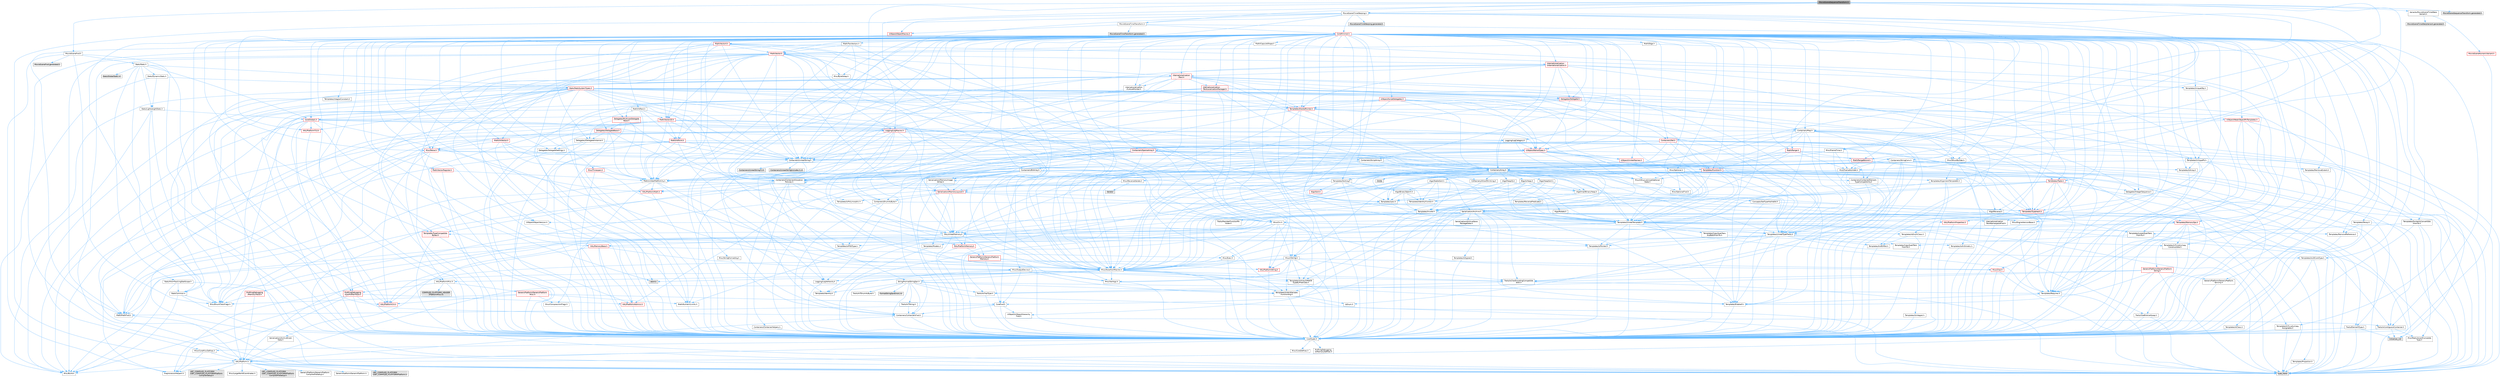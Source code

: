 digraph "MovieSceneSequenceTransform.h"
{
 // INTERACTIVE_SVG=YES
 // LATEX_PDF_SIZE
  bgcolor="transparent";
  edge [fontname=Helvetica,fontsize=10,labelfontname=Helvetica,labelfontsize=10];
  node [fontname=Helvetica,fontsize=10,shape=box,height=0.2,width=0.4];
  Node1 [id="Node000001",label="MovieSceneSequenceTransform.h",height=0.2,width=0.4,color="gray40", fillcolor="grey60", style="filled", fontcolor="black",tooltip=" "];
  Node1 -> Node2 [id="edge1_Node000001_Node000002",color="steelblue1",style="solid",tooltip=" "];
  Node2 [id="Node000002",label="Containers/ContainersFwd.h",height=0.2,width=0.4,color="grey40", fillcolor="white", style="filled",URL="$d4/d0a/ContainersFwd_8h.html",tooltip=" "];
  Node2 -> Node3 [id="edge2_Node000002_Node000003",color="steelblue1",style="solid",tooltip=" "];
  Node3 [id="Node000003",label="HAL/Platform.h",height=0.2,width=0.4,color="grey40", fillcolor="white", style="filled",URL="$d9/dd0/Platform_8h.html",tooltip=" "];
  Node3 -> Node4 [id="edge3_Node000003_Node000004",color="steelblue1",style="solid",tooltip=" "];
  Node4 [id="Node000004",label="Misc/Build.h",height=0.2,width=0.4,color="grey40", fillcolor="white", style="filled",URL="$d3/dbb/Build_8h.html",tooltip=" "];
  Node3 -> Node5 [id="edge4_Node000003_Node000005",color="steelblue1",style="solid",tooltip=" "];
  Node5 [id="Node000005",label="Misc/LargeWorldCoordinates.h",height=0.2,width=0.4,color="grey40", fillcolor="white", style="filled",URL="$d2/dcb/LargeWorldCoordinates_8h.html",tooltip=" "];
  Node3 -> Node6 [id="edge5_Node000003_Node000006",color="steelblue1",style="solid",tooltip=" "];
  Node6 [id="Node000006",label="type_traits",height=0.2,width=0.4,color="grey60", fillcolor="#E0E0E0", style="filled",tooltip=" "];
  Node3 -> Node7 [id="edge6_Node000003_Node000007",color="steelblue1",style="solid",tooltip=" "];
  Node7 [id="Node000007",label="PreprocessorHelpers.h",height=0.2,width=0.4,color="grey40", fillcolor="white", style="filled",URL="$db/ddb/PreprocessorHelpers_8h.html",tooltip=" "];
  Node3 -> Node8 [id="edge7_Node000003_Node000008",color="steelblue1",style="solid",tooltip=" "];
  Node8 [id="Node000008",label="UBT_COMPILED_PLATFORM\l/UBT_COMPILED_PLATFORMPlatform\lCompilerPreSetup.h",height=0.2,width=0.4,color="grey60", fillcolor="#E0E0E0", style="filled",tooltip=" "];
  Node3 -> Node9 [id="edge8_Node000003_Node000009",color="steelblue1",style="solid",tooltip=" "];
  Node9 [id="Node000009",label="GenericPlatform/GenericPlatform\lCompilerPreSetup.h",height=0.2,width=0.4,color="grey40", fillcolor="white", style="filled",URL="$d9/dc8/GenericPlatformCompilerPreSetup_8h.html",tooltip=" "];
  Node3 -> Node10 [id="edge9_Node000003_Node000010",color="steelblue1",style="solid",tooltip=" "];
  Node10 [id="Node000010",label="GenericPlatform/GenericPlatform.h",height=0.2,width=0.4,color="grey40", fillcolor="white", style="filled",URL="$d6/d84/GenericPlatform_8h.html",tooltip=" "];
  Node3 -> Node11 [id="edge10_Node000003_Node000011",color="steelblue1",style="solid",tooltip=" "];
  Node11 [id="Node000011",label="UBT_COMPILED_PLATFORM\l/UBT_COMPILED_PLATFORMPlatform.h",height=0.2,width=0.4,color="grey60", fillcolor="#E0E0E0", style="filled",tooltip=" "];
  Node3 -> Node12 [id="edge11_Node000003_Node000012",color="steelblue1",style="solid",tooltip=" "];
  Node12 [id="Node000012",label="UBT_COMPILED_PLATFORM\l/UBT_COMPILED_PLATFORMPlatform\lCompilerSetup.h",height=0.2,width=0.4,color="grey60", fillcolor="#E0E0E0", style="filled",tooltip=" "];
  Node2 -> Node13 [id="edge12_Node000002_Node000013",color="steelblue1",style="solid",tooltip=" "];
  Node13 [id="Node000013",label="CoreTypes.h",height=0.2,width=0.4,color="grey40", fillcolor="white", style="filled",URL="$dc/dec/CoreTypes_8h.html",tooltip=" "];
  Node13 -> Node3 [id="edge13_Node000013_Node000003",color="steelblue1",style="solid",tooltip=" "];
  Node13 -> Node14 [id="edge14_Node000013_Node000014",color="steelblue1",style="solid",tooltip=" "];
  Node14 [id="Node000014",label="ProfilingDebugging\l/UMemoryDefines.h",height=0.2,width=0.4,color="grey40", fillcolor="white", style="filled",URL="$d2/da2/UMemoryDefines_8h.html",tooltip=" "];
  Node13 -> Node15 [id="edge15_Node000013_Node000015",color="steelblue1",style="solid",tooltip=" "];
  Node15 [id="Node000015",label="Misc/CoreMiscDefines.h",height=0.2,width=0.4,color="grey40", fillcolor="white", style="filled",URL="$da/d38/CoreMiscDefines_8h.html",tooltip=" "];
  Node15 -> Node3 [id="edge16_Node000015_Node000003",color="steelblue1",style="solid",tooltip=" "];
  Node15 -> Node7 [id="edge17_Node000015_Node000007",color="steelblue1",style="solid",tooltip=" "];
  Node13 -> Node16 [id="edge18_Node000013_Node000016",color="steelblue1",style="solid",tooltip=" "];
  Node16 [id="Node000016",label="Misc/CoreDefines.h",height=0.2,width=0.4,color="grey40", fillcolor="white", style="filled",URL="$d3/dd2/CoreDefines_8h.html",tooltip=" "];
  Node2 -> Node17 [id="edge19_Node000002_Node000017",color="steelblue1",style="solid",tooltip=" "];
  Node17 [id="Node000017",label="Traits/IsContiguousContainer.h",height=0.2,width=0.4,color="grey40", fillcolor="white", style="filled",URL="$d5/d3c/IsContiguousContainer_8h.html",tooltip=" "];
  Node17 -> Node13 [id="edge20_Node000017_Node000013",color="steelblue1",style="solid",tooltip=" "];
  Node17 -> Node18 [id="edge21_Node000017_Node000018",color="steelblue1",style="solid",tooltip=" "];
  Node18 [id="Node000018",label="Misc/StaticAssertComplete\lType.h",height=0.2,width=0.4,color="grey40", fillcolor="white", style="filled",URL="$d5/d4e/StaticAssertCompleteType_8h.html",tooltip=" "];
  Node17 -> Node19 [id="edge22_Node000017_Node000019",color="steelblue1",style="solid",tooltip=" "];
  Node19 [id="Node000019",label="initializer_list",height=0.2,width=0.4,color="grey60", fillcolor="#E0E0E0", style="filled",tooltip=" "];
  Node1 -> Node20 [id="edge23_Node000001_Node000020",color="steelblue1",style="solid",tooltip=" "];
  Node20 [id="Node000020",label="Containers/Array.h",height=0.2,width=0.4,color="grey40", fillcolor="white", style="filled",URL="$df/dd0/Array_8h.html",tooltip=" "];
  Node20 -> Node13 [id="edge24_Node000020_Node000013",color="steelblue1",style="solid",tooltip=" "];
  Node20 -> Node21 [id="edge25_Node000020_Node000021",color="steelblue1",style="solid",tooltip=" "];
  Node21 [id="Node000021",label="Misc/AssertionMacros.h",height=0.2,width=0.4,color="grey40", fillcolor="white", style="filled",URL="$d0/dfa/AssertionMacros_8h.html",tooltip=" "];
  Node21 -> Node13 [id="edge26_Node000021_Node000013",color="steelblue1",style="solid",tooltip=" "];
  Node21 -> Node3 [id="edge27_Node000021_Node000003",color="steelblue1",style="solid",tooltip=" "];
  Node21 -> Node22 [id="edge28_Node000021_Node000022",color="steelblue1",style="solid",tooltip=" "];
  Node22 [id="Node000022",label="HAL/PlatformMisc.h",height=0.2,width=0.4,color="grey40", fillcolor="white", style="filled",URL="$d0/df5/PlatformMisc_8h.html",tooltip=" "];
  Node22 -> Node13 [id="edge29_Node000022_Node000013",color="steelblue1",style="solid",tooltip=" "];
  Node22 -> Node23 [id="edge30_Node000022_Node000023",color="steelblue1",style="solid",tooltip=" "];
  Node23 [id="Node000023",label="GenericPlatform/GenericPlatform\lMisc.h",height=0.2,width=0.4,color="red", fillcolor="#FFF0F0", style="filled",URL="$db/d9a/GenericPlatformMisc_8h.html",tooltip=" "];
  Node23 -> Node26 [id="edge31_Node000023_Node000026",color="steelblue1",style="solid",tooltip=" "];
  Node26 [id="Node000026",label="CoreFwd.h",height=0.2,width=0.4,color="grey40", fillcolor="white", style="filled",URL="$d1/d1e/CoreFwd_8h.html",tooltip=" "];
  Node26 -> Node13 [id="edge32_Node000026_Node000013",color="steelblue1",style="solid",tooltip=" "];
  Node26 -> Node2 [id="edge33_Node000026_Node000002",color="steelblue1",style="solid",tooltip=" "];
  Node26 -> Node27 [id="edge34_Node000026_Node000027",color="steelblue1",style="solid",tooltip=" "];
  Node27 [id="Node000027",label="Math/MathFwd.h",height=0.2,width=0.4,color="grey40", fillcolor="white", style="filled",URL="$d2/d10/MathFwd_8h.html",tooltip=" "];
  Node27 -> Node3 [id="edge35_Node000027_Node000003",color="steelblue1",style="solid",tooltip=" "];
  Node26 -> Node28 [id="edge36_Node000026_Node000028",color="steelblue1",style="solid",tooltip=" "];
  Node28 [id="Node000028",label="UObject/UObjectHierarchy\lFwd.h",height=0.2,width=0.4,color="grey40", fillcolor="white", style="filled",URL="$d3/d13/UObjectHierarchyFwd_8h.html",tooltip=" "];
  Node23 -> Node13 [id="edge37_Node000023_Node000013",color="steelblue1",style="solid",tooltip=" "];
  Node23 -> Node30 [id="edge38_Node000023_Node000030",color="steelblue1",style="solid",tooltip=" "];
  Node30 [id="Node000030",label="HAL/PlatformCrt.h",height=0.2,width=0.4,color="red", fillcolor="#FFF0F0", style="filled",URL="$d8/d75/PlatformCrt_8h.html",tooltip=" "];
  Node23 -> Node40 [id="edge39_Node000023_Node000040",color="steelblue1",style="solid",tooltip=" "];
  Node40 [id="Node000040",label="Math/NumericLimits.h",height=0.2,width=0.4,color="grey40", fillcolor="white", style="filled",URL="$df/d1b/NumericLimits_8h.html",tooltip=" "];
  Node40 -> Node13 [id="edge40_Node000040_Node000013",color="steelblue1",style="solid",tooltip=" "];
  Node23 -> Node41 [id="edge41_Node000023_Node000041",color="steelblue1",style="solid",tooltip=" "];
  Node41 [id="Node000041",label="Misc/CompressionFlags.h",height=0.2,width=0.4,color="grey40", fillcolor="white", style="filled",URL="$d9/d76/CompressionFlags_8h.html",tooltip=" "];
  Node23 -> Node42 [id="edge42_Node000023_Node000042",color="steelblue1",style="solid",tooltip=" "];
  Node42 [id="Node000042",label="Misc/EnumClassFlags.h",height=0.2,width=0.4,color="grey40", fillcolor="white", style="filled",URL="$d8/de7/EnumClassFlags_8h.html",tooltip=" "];
  Node22 -> Node45 [id="edge43_Node000022_Node000045",color="steelblue1",style="solid",tooltip=" "];
  Node45 [id="Node000045",label="COMPILED_PLATFORM_HEADER\l(PlatformMisc.h)",height=0.2,width=0.4,color="grey60", fillcolor="#E0E0E0", style="filled",tooltip=" "];
  Node22 -> Node46 [id="edge44_Node000022_Node000046",color="steelblue1",style="solid",tooltip=" "];
  Node46 [id="Node000046",label="ProfilingDebugging\l/CpuProfilerTrace.h",height=0.2,width=0.4,color="red", fillcolor="#FFF0F0", style="filled",URL="$da/dcb/CpuProfilerTrace_8h.html",tooltip=" "];
  Node46 -> Node13 [id="edge45_Node000046_Node000013",color="steelblue1",style="solid",tooltip=" "];
  Node46 -> Node2 [id="edge46_Node000046_Node000002",color="steelblue1",style="solid",tooltip=" "];
  Node46 -> Node47 [id="edge47_Node000046_Node000047",color="steelblue1",style="solid",tooltip=" "];
  Node47 [id="Node000047",label="HAL/PlatformAtomics.h",height=0.2,width=0.4,color="red", fillcolor="#FFF0F0", style="filled",URL="$d3/d36/PlatformAtomics_8h.html",tooltip=" "];
  Node47 -> Node13 [id="edge48_Node000047_Node000013",color="steelblue1",style="solid",tooltip=" "];
  Node46 -> Node7 [id="edge49_Node000046_Node000007",color="steelblue1",style="solid",tooltip=" "];
  Node46 -> Node4 [id="edge50_Node000046_Node000004",color="steelblue1",style="solid",tooltip=" "];
  Node21 -> Node7 [id="edge51_Node000021_Node000007",color="steelblue1",style="solid",tooltip=" "];
  Node21 -> Node54 [id="edge52_Node000021_Node000054",color="steelblue1",style="solid",tooltip=" "];
  Node54 [id="Node000054",label="Templates/EnableIf.h",height=0.2,width=0.4,color="grey40", fillcolor="white", style="filled",URL="$d7/d60/EnableIf_8h.html",tooltip=" "];
  Node54 -> Node13 [id="edge53_Node000054_Node000013",color="steelblue1",style="solid",tooltip=" "];
  Node21 -> Node55 [id="edge54_Node000021_Node000055",color="steelblue1",style="solid",tooltip=" "];
  Node55 [id="Node000055",label="Templates/IsArrayOrRefOf\lTypeByPredicate.h",height=0.2,width=0.4,color="grey40", fillcolor="white", style="filled",URL="$d6/da1/IsArrayOrRefOfTypeByPredicate_8h.html",tooltip=" "];
  Node55 -> Node13 [id="edge55_Node000055_Node000013",color="steelblue1",style="solid",tooltip=" "];
  Node21 -> Node56 [id="edge56_Node000021_Node000056",color="steelblue1",style="solid",tooltip=" "];
  Node56 [id="Node000056",label="Templates/IsValidVariadic\lFunctionArg.h",height=0.2,width=0.4,color="grey40", fillcolor="white", style="filled",URL="$d0/dc8/IsValidVariadicFunctionArg_8h.html",tooltip=" "];
  Node56 -> Node13 [id="edge57_Node000056_Node000013",color="steelblue1",style="solid",tooltip=" "];
  Node56 -> Node57 [id="edge58_Node000056_Node000057",color="steelblue1",style="solid",tooltip=" "];
  Node57 [id="Node000057",label="IsEnum.h",height=0.2,width=0.4,color="grey40", fillcolor="white", style="filled",URL="$d4/de5/IsEnum_8h.html",tooltip=" "];
  Node56 -> Node6 [id="edge59_Node000056_Node000006",color="steelblue1",style="solid",tooltip=" "];
  Node21 -> Node58 [id="edge60_Node000021_Node000058",color="steelblue1",style="solid",tooltip=" "];
  Node58 [id="Node000058",label="Traits/IsCharEncodingCompatible\lWith.h",height=0.2,width=0.4,color="grey40", fillcolor="white", style="filled",URL="$df/dd1/IsCharEncodingCompatibleWith_8h.html",tooltip=" "];
  Node58 -> Node6 [id="edge61_Node000058_Node000006",color="steelblue1",style="solid",tooltip=" "];
  Node58 -> Node59 [id="edge62_Node000058_Node000059",color="steelblue1",style="solid",tooltip=" "];
  Node59 [id="Node000059",label="Traits/IsCharType.h",height=0.2,width=0.4,color="grey40", fillcolor="white", style="filled",URL="$db/d51/IsCharType_8h.html",tooltip=" "];
  Node59 -> Node13 [id="edge63_Node000059_Node000013",color="steelblue1",style="solid",tooltip=" "];
  Node21 -> Node60 [id="edge64_Node000021_Node000060",color="steelblue1",style="solid",tooltip=" "];
  Node60 [id="Node000060",label="Misc/VarArgs.h",height=0.2,width=0.4,color="grey40", fillcolor="white", style="filled",URL="$d5/d6f/VarArgs_8h.html",tooltip=" "];
  Node60 -> Node13 [id="edge65_Node000060_Node000013",color="steelblue1",style="solid",tooltip=" "];
  Node21 -> Node61 [id="edge66_Node000021_Node000061",color="steelblue1",style="solid",tooltip=" "];
  Node61 [id="Node000061",label="String/FormatStringSan.h",height=0.2,width=0.4,color="grey40", fillcolor="white", style="filled",URL="$d3/d8b/FormatStringSan_8h.html",tooltip=" "];
  Node61 -> Node6 [id="edge67_Node000061_Node000006",color="steelblue1",style="solid",tooltip=" "];
  Node61 -> Node13 [id="edge68_Node000061_Node000013",color="steelblue1",style="solid",tooltip=" "];
  Node61 -> Node62 [id="edge69_Node000061_Node000062",color="steelblue1",style="solid",tooltip=" "];
  Node62 [id="Node000062",label="Templates/Requires.h",height=0.2,width=0.4,color="grey40", fillcolor="white", style="filled",URL="$dc/d96/Requires_8h.html",tooltip=" "];
  Node62 -> Node54 [id="edge70_Node000062_Node000054",color="steelblue1",style="solid",tooltip=" "];
  Node62 -> Node6 [id="edge71_Node000062_Node000006",color="steelblue1",style="solid",tooltip=" "];
  Node61 -> Node63 [id="edge72_Node000061_Node000063",color="steelblue1",style="solid",tooltip=" "];
  Node63 [id="Node000063",label="Templates/Identity.h",height=0.2,width=0.4,color="grey40", fillcolor="white", style="filled",URL="$d0/dd5/Identity_8h.html",tooltip=" "];
  Node61 -> Node56 [id="edge73_Node000061_Node000056",color="steelblue1",style="solid",tooltip=" "];
  Node61 -> Node59 [id="edge74_Node000061_Node000059",color="steelblue1",style="solid",tooltip=" "];
  Node61 -> Node64 [id="edge75_Node000061_Node000064",color="steelblue1",style="solid",tooltip=" "];
  Node64 [id="Node000064",label="Traits/IsTEnumAsByte.h",height=0.2,width=0.4,color="grey40", fillcolor="white", style="filled",URL="$d1/de6/IsTEnumAsByte_8h.html",tooltip=" "];
  Node61 -> Node65 [id="edge76_Node000061_Node000065",color="steelblue1",style="solid",tooltip=" "];
  Node65 [id="Node000065",label="Traits/IsTString.h",height=0.2,width=0.4,color="grey40", fillcolor="white", style="filled",URL="$d0/df8/IsTString_8h.html",tooltip=" "];
  Node65 -> Node2 [id="edge77_Node000065_Node000002",color="steelblue1",style="solid",tooltip=" "];
  Node61 -> Node2 [id="edge78_Node000061_Node000002",color="steelblue1",style="solid",tooltip=" "];
  Node61 -> Node66 [id="edge79_Node000061_Node000066",color="steelblue1",style="solid",tooltip=" "];
  Node66 [id="Node000066",label="FormatStringSanErrors.inl",height=0.2,width=0.4,color="grey60", fillcolor="#E0E0E0", style="filled",tooltip=" "];
  Node21 -> Node67 [id="edge80_Node000021_Node000067",color="steelblue1",style="solid",tooltip=" "];
  Node67 [id="Node000067",label="atomic",height=0.2,width=0.4,color="grey60", fillcolor="#E0E0E0", style="filled",tooltip=" "];
  Node20 -> Node68 [id="edge81_Node000020_Node000068",color="steelblue1",style="solid",tooltip=" "];
  Node68 [id="Node000068",label="Misc/IntrusiveUnsetOptional\lState.h",height=0.2,width=0.4,color="grey40", fillcolor="white", style="filled",URL="$d2/d0a/IntrusiveUnsetOptionalState_8h.html",tooltip=" "];
  Node68 -> Node69 [id="edge82_Node000068_Node000069",color="steelblue1",style="solid",tooltip=" "];
  Node69 [id="Node000069",label="Misc/OptionalFwd.h",height=0.2,width=0.4,color="grey40", fillcolor="white", style="filled",URL="$dc/d50/OptionalFwd_8h.html",tooltip=" "];
  Node20 -> Node70 [id="edge83_Node000020_Node000070",color="steelblue1",style="solid",tooltip=" "];
  Node70 [id="Node000070",label="Misc/ReverseIterate.h",height=0.2,width=0.4,color="grey40", fillcolor="white", style="filled",URL="$db/de3/ReverseIterate_8h.html",tooltip=" "];
  Node70 -> Node3 [id="edge84_Node000070_Node000003",color="steelblue1",style="solid",tooltip=" "];
  Node70 -> Node71 [id="edge85_Node000070_Node000071",color="steelblue1",style="solid",tooltip=" "];
  Node71 [id="Node000071",label="iterator",height=0.2,width=0.4,color="grey60", fillcolor="#E0E0E0", style="filled",tooltip=" "];
  Node20 -> Node72 [id="edge86_Node000020_Node000072",color="steelblue1",style="solid",tooltip=" "];
  Node72 [id="Node000072",label="HAL/UnrealMemory.h",height=0.2,width=0.4,color="grey40", fillcolor="white", style="filled",URL="$d9/d96/UnrealMemory_8h.html",tooltip=" "];
  Node72 -> Node13 [id="edge87_Node000072_Node000013",color="steelblue1",style="solid",tooltip=" "];
  Node72 -> Node73 [id="edge88_Node000072_Node000073",color="steelblue1",style="solid",tooltip=" "];
  Node73 [id="Node000073",label="GenericPlatform/GenericPlatform\lMemory.h",height=0.2,width=0.4,color="red", fillcolor="#FFF0F0", style="filled",URL="$dd/d22/GenericPlatformMemory_8h.html",tooltip=" "];
  Node73 -> Node26 [id="edge89_Node000073_Node000026",color="steelblue1",style="solid",tooltip=" "];
  Node73 -> Node13 [id="edge90_Node000073_Node000013",color="steelblue1",style="solid",tooltip=" "];
  Node73 -> Node74 [id="edge91_Node000073_Node000074",color="steelblue1",style="solid",tooltip=" "];
  Node74 [id="Node000074",label="HAL/PlatformString.h",height=0.2,width=0.4,color="red", fillcolor="#FFF0F0", style="filled",URL="$db/db5/PlatformString_8h.html",tooltip=" "];
  Node74 -> Node13 [id="edge92_Node000074_Node000013",color="steelblue1",style="solid",tooltip=" "];
  Node72 -> Node76 [id="edge93_Node000072_Node000076",color="steelblue1",style="solid",tooltip=" "];
  Node76 [id="Node000076",label="HAL/MemoryBase.h",height=0.2,width=0.4,color="red", fillcolor="#FFF0F0", style="filled",URL="$d6/d9f/MemoryBase_8h.html",tooltip=" "];
  Node76 -> Node13 [id="edge94_Node000076_Node000013",color="steelblue1",style="solid",tooltip=" "];
  Node76 -> Node47 [id="edge95_Node000076_Node000047",color="steelblue1",style="solid",tooltip=" "];
  Node76 -> Node30 [id="edge96_Node000076_Node000030",color="steelblue1",style="solid",tooltip=" "];
  Node76 -> Node77 [id="edge97_Node000076_Node000077",color="steelblue1",style="solid",tooltip=" "];
  Node77 [id="Node000077",label="Misc/Exec.h",height=0.2,width=0.4,color="grey40", fillcolor="white", style="filled",URL="$de/ddb/Exec_8h.html",tooltip=" "];
  Node77 -> Node13 [id="edge98_Node000077_Node000013",color="steelblue1",style="solid",tooltip=" "];
  Node77 -> Node21 [id="edge99_Node000077_Node000021",color="steelblue1",style="solid",tooltip=" "];
  Node76 -> Node78 [id="edge100_Node000076_Node000078",color="steelblue1",style="solid",tooltip=" "];
  Node78 [id="Node000078",label="Misc/OutputDevice.h",height=0.2,width=0.4,color="grey40", fillcolor="white", style="filled",URL="$d7/d32/OutputDevice_8h.html",tooltip=" "];
  Node78 -> Node26 [id="edge101_Node000078_Node000026",color="steelblue1",style="solid",tooltip=" "];
  Node78 -> Node13 [id="edge102_Node000078_Node000013",color="steelblue1",style="solid",tooltip=" "];
  Node78 -> Node79 [id="edge103_Node000078_Node000079",color="steelblue1",style="solid",tooltip=" "];
  Node79 [id="Node000079",label="Logging/LogVerbosity.h",height=0.2,width=0.4,color="grey40", fillcolor="white", style="filled",URL="$d2/d8f/LogVerbosity_8h.html",tooltip=" "];
  Node79 -> Node13 [id="edge104_Node000079_Node000013",color="steelblue1",style="solid",tooltip=" "];
  Node78 -> Node60 [id="edge105_Node000078_Node000060",color="steelblue1",style="solid",tooltip=" "];
  Node78 -> Node55 [id="edge106_Node000078_Node000055",color="steelblue1",style="solid",tooltip=" "];
  Node78 -> Node56 [id="edge107_Node000078_Node000056",color="steelblue1",style="solid",tooltip=" "];
  Node78 -> Node58 [id="edge108_Node000078_Node000058",color="steelblue1",style="solid",tooltip=" "];
  Node72 -> Node89 [id="edge109_Node000072_Node000089",color="steelblue1",style="solid",tooltip=" "];
  Node89 [id="Node000089",label="HAL/PlatformMemory.h",height=0.2,width=0.4,color="red", fillcolor="#FFF0F0", style="filled",URL="$de/d68/PlatformMemory_8h.html",tooltip=" "];
  Node89 -> Node13 [id="edge110_Node000089_Node000013",color="steelblue1",style="solid",tooltip=" "];
  Node89 -> Node73 [id="edge111_Node000089_Node000073",color="steelblue1",style="solid",tooltip=" "];
  Node72 -> Node91 [id="edge112_Node000072_Node000091",color="steelblue1",style="solid",tooltip=" "];
  Node91 [id="Node000091",label="ProfilingDebugging\l/MemoryTrace.h",height=0.2,width=0.4,color="red", fillcolor="#FFF0F0", style="filled",URL="$da/dd7/MemoryTrace_8h.html",tooltip=" "];
  Node91 -> Node3 [id="edge113_Node000091_Node000003",color="steelblue1",style="solid",tooltip=" "];
  Node91 -> Node42 [id="edge114_Node000091_Node000042",color="steelblue1",style="solid",tooltip=" "];
  Node72 -> Node92 [id="edge115_Node000072_Node000092",color="steelblue1",style="solid",tooltip=" "];
  Node92 [id="Node000092",label="Templates/IsPointer.h",height=0.2,width=0.4,color="grey40", fillcolor="white", style="filled",URL="$d7/d05/IsPointer_8h.html",tooltip=" "];
  Node92 -> Node13 [id="edge116_Node000092_Node000013",color="steelblue1",style="solid",tooltip=" "];
  Node20 -> Node93 [id="edge117_Node000020_Node000093",color="steelblue1",style="solid",tooltip=" "];
  Node93 [id="Node000093",label="Templates/UnrealTypeTraits.h",height=0.2,width=0.4,color="grey40", fillcolor="white", style="filled",URL="$d2/d2d/UnrealTypeTraits_8h.html",tooltip=" "];
  Node93 -> Node13 [id="edge118_Node000093_Node000013",color="steelblue1",style="solid",tooltip=" "];
  Node93 -> Node92 [id="edge119_Node000093_Node000092",color="steelblue1",style="solid",tooltip=" "];
  Node93 -> Node21 [id="edge120_Node000093_Node000021",color="steelblue1",style="solid",tooltip=" "];
  Node93 -> Node85 [id="edge121_Node000093_Node000085",color="steelblue1",style="solid",tooltip=" "];
  Node85 [id="Node000085",label="Templates/AndOrNot.h",height=0.2,width=0.4,color="grey40", fillcolor="white", style="filled",URL="$db/d0a/AndOrNot_8h.html",tooltip=" "];
  Node85 -> Node13 [id="edge122_Node000085_Node000013",color="steelblue1",style="solid",tooltip=" "];
  Node93 -> Node54 [id="edge123_Node000093_Node000054",color="steelblue1",style="solid",tooltip=" "];
  Node93 -> Node94 [id="edge124_Node000093_Node000094",color="steelblue1",style="solid",tooltip=" "];
  Node94 [id="Node000094",label="Templates/IsArithmetic.h",height=0.2,width=0.4,color="grey40", fillcolor="white", style="filled",URL="$d2/d5d/IsArithmetic_8h.html",tooltip=" "];
  Node94 -> Node13 [id="edge125_Node000094_Node000013",color="steelblue1",style="solid",tooltip=" "];
  Node93 -> Node57 [id="edge126_Node000093_Node000057",color="steelblue1",style="solid",tooltip=" "];
  Node93 -> Node95 [id="edge127_Node000093_Node000095",color="steelblue1",style="solid",tooltip=" "];
  Node95 [id="Node000095",label="Templates/Models.h",height=0.2,width=0.4,color="grey40", fillcolor="white", style="filled",URL="$d3/d0c/Models_8h.html",tooltip=" "];
  Node95 -> Node63 [id="edge128_Node000095_Node000063",color="steelblue1",style="solid",tooltip=" "];
  Node93 -> Node96 [id="edge129_Node000093_Node000096",color="steelblue1",style="solid",tooltip=" "];
  Node96 [id="Node000096",label="Templates/IsPODType.h",height=0.2,width=0.4,color="grey40", fillcolor="white", style="filled",URL="$d7/db1/IsPODType_8h.html",tooltip=" "];
  Node96 -> Node13 [id="edge130_Node000096_Node000013",color="steelblue1",style="solid",tooltip=" "];
  Node93 -> Node97 [id="edge131_Node000093_Node000097",color="steelblue1",style="solid",tooltip=" "];
  Node97 [id="Node000097",label="Templates/IsUECoreType.h",height=0.2,width=0.4,color="grey40", fillcolor="white", style="filled",URL="$d1/db8/IsUECoreType_8h.html",tooltip=" "];
  Node97 -> Node13 [id="edge132_Node000097_Node000013",color="steelblue1",style="solid",tooltip=" "];
  Node97 -> Node6 [id="edge133_Node000097_Node000006",color="steelblue1",style="solid",tooltip=" "];
  Node93 -> Node86 [id="edge134_Node000093_Node000086",color="steelblue1",style="solid",tooltip=" "];
  Node86 [id="Node000086",label="Templates/IsTriviallyCopy\lConstructible.h",height=0.2,width=0.4,color="grey40", fillcolor="white", style="filled",URL="$d3/d78/IsTriviallyCopyConstructible_8h.html",tooltip=" "];
  Node86 -> Node13 [id="edge135_Node000086_Node000013",color="steelblue1",style="solid",tooltip=" "];
  Node86 -> Node6 [id="edge136_Node000086_Node000006",color="steelblue1",style="solid",tooltip=" "];
  Node20 -> Node98 [id="edge137_Node000020_Node000098",color="steelblue1",style="solid",tooltip=" "];
  Node98 [id="Node000098",label="Templates/UnrealTemplate.h",height=0.2,width=0.4,color="grey40", fillcolor="white", style="filled",URL="$d4/d24/UnrealTemplate_8h.html",tooltip=" "];
  Node98 -> Node13 [id="edge138_Node000098_Node000013",color="steelblue1",style="solid",tooltip=" "];
  Node98 -> Node92 [id="edge139_Node000098_Node000092",color="steelblue1",style="solid",tooltip=" "];
  Node98 -> Node72 [id="edge140_Node000098_Node000072",color="steelblue1",style="solid",tooltip=" "];
  Node98 -> Node99 [id="edge141_Node000098_Node000099",color="steelblue1",style="solid",tooltip=" "];
  Node99 [id="Node000099",label="Templates/CopyQualifiers\lAndRefsFromTo.h",height=0.2,width=0.4,color="grey40", fillcolor="white", style="filled",URL="$d3/db3/CopyQualifiersAndRefsFromTo_8h.html",tooltip=" "];
  Node99 -> Node100 [id="edge142_Node000099_Node000100",color="steelblue1",style="solid",tooltip=" "];
  Node100 [id="Node000100",label="Templates/CopyQualifiers\lFromTo.h",height=0.2,width=0.4,color="grey40", fillcolor="white", style="filled",URL="$d5/db4/CopyQualifiersFromTo_8h.html",tooltip=" "];
  Node98 -> Node93 [id="edge143_Node000098_Node000093",color="steelblue1",style="solid",tooltip=" "];
  Node98 -> Node101 [id="edge144_Node000098_Node000101",color="steelblue1",style="solid",tooltip=" "];
  Node101 [id="Node000101",label="Templates/RemoveReference.h",height=0.2,width=0.4,color="grey40", fillcolor="white", style="filled",URL="$da/dbe/RemoveReference_8h.html",tooltip=" "];
  Node101 -> Node13 [id="edge145_Node000101_Node000013",color="steelblue1",style="solid",tooltip=" "];
  Node98 -> Node62 [id="edge146_Node000098_Node000062",color="steelblue1",style="solid",tooltip=" "];
  Node98 -> Node102 [id="edge147_Node000098_Node000102",color="steelblue1",style="solid",tooltip=" "];
  Node102 [id="Node000102",label="Templates/TypeCompatible\lBytes.h",height=0.2,width=0.4,color="red", fillcolor="#FFF0F0", style="filled",URL="$df/d0a/TypeCompatibleBytes_8h.html",tooltip=" "];
  Node102 -> Node13 [id="edge148_Node000102_Node000013",color="steelblue1",style="solid",tooltip=" "];
  Node102 -> Node6 [id="edge149_Node000102_Node000006",color="steelblue1",style="solid",tooltip=" "];
  Node98 -> Node63 [id="edge150_Node000098_Node000063",color="steelblue1",style="solid",tooltip=" "];
  Node98 -> Node17 [id="edge151_Node000098_Node000017",color="steelblue1",style="solid",tooltip=" "];
  Node98 -> Node103 [id="edge152_Node000098_Node000103",color="steelblue1",style="solid",tooltip=" "];
  Node103 [id="Node000103",label="Traits/UseBitwiseSwap.h",height=0.2,width=0.4,color="grey40", fillcolor="white", style="filled",URL="$db/df3/UseBitwiseSwap_8h.html",tooltip=" "];
  Node103 -> Node13 [id="edge153_Node000103_Node000013",color="steelblue1",style="solid",tooltip=" "];
  Node103 -> Node6 [id="edge154_Node000103_Node000006",color="steelblue1",style="solid",tooltip=" "];
  Node98 -> Node6 [id="edge155_Node000098_Node000006",color="steelblue1",style="solid",tooltip=" "];
  Node20 -> Node104 [id="edge156_Node000020_Node000104",color="steelblue1",style="solid",tooltip=" "];
  Node104 [id="Node000104",label="Containers/AllowShrinking.h",height=0.2,width=0.4,color="grey40", fillcolor="white", style="filled",URL="$d7/d1a/AllowShrinking_8h.html",tooltip=" "];
  Node104 -> Node13 [id="edge157_Node000104_Node000013",color="steelblue1",style="solid",tooltip=" "];
  Node20 -> Node105 [id="edge158_Node000020_Node000105",color="steelblue1",style="solid",tooltip=" "];
  Node105 [id="Node000105",label="Containers/ContainerAllocation\lPolicies.h",height=0.2,width=0.4,color="grey40", fillcolor="white", style="filled",URL="$d7/dff/ContainerAllocationPolicies_8h.html",tooltip=" "];
  Node105 -> Node13 [id="edge159_Node000105_Node000013",color="steelblue1",style="solid",tooltip=" "];
  Node105 -> Node106 [id="edge160_Node000105_Node000106",color="steelblue1",style="solid",tooltip=" "];
  Node106 [id="Node000106",label="Containers/ContainerHelpers.h",height=0.2,width=0.4,color="grey40", fillcolor="white", style="filled",URL="$d7/d33/ContainerHelpers_8h.html",tooltip=" "];
  Node106 -> Node13 [id="edge161_Node000106_Node000013",color="steelblue1",style="solid",tooltip=" "];
  Node105 -> Node105 [id="edge162_Node000105_Node000105",color="steelblue1",style="solid",tooltip=" "];
  Node105 -> Node107 [id="edge163_Node000105_Node000107",color="steelblue1",style="solid",tooltip=" "];
  Node107 [id="Node000107",label="HAL/PlatformMath.h",height=0.2,width=0.4,color="red", fillcolor="#FFF0F0", style="filled",URL="$dc/d53/PlatformMath_8h.html",tooltip=" "];
  Node107 -> Node13 [id="edge164_Node000107_Node000013",color="steelblue1",style="solid",tooltip=" "];
  Node105 -> Node72 [id="edge165_Node000105_Node000072",color="steelblue1",style="solid",tooltip=" "];
  Node105 -> Node40 [id="edge166_Node000105_Node000040",color="steelblue1",style="solid",tooltip=" "];
  Node105 -> Node21 [id="edge167_Node000105_Node000021",color="steelblue1",style="solid",tooltip=" "];
  Node105 -> Node115 [id="edge168_Node000105_Node000115",color="steelblue1",style="solid",tooltip=" "];
  Node115 [id="Node000115",label="Templates/IsPolymorphic.h",height=0.2,width=0.4,color="grey40", fillcolor="white", style="filled",URL="$dc/d20/IsPolymorphic_8h.html",tooltip=" "];
  Node105 -> Node116 [id="edge169_Node000105_Node000116",color="steelblue1",style="solid",tooltip=" "];
  Node116 [id="Node000116",label="Templates/MemoryOps.h",height=0.2,width=0.4,color="red", fillcolor="#FFF0F0", style="filled",URL="$db/dea/MemoryOps_8h.html",tooltip=" "];
  Node116 -> Node13 [id="edge170_Node000116_Node000013",color="steelblue1",style="solid",tooltip=" "];
  Node116 -> Node72 [id="edge171_Node000116_Node000072",color="steelblue1",style="solid",tooltip=" "];
  Node116 -> Node87 [id="edge172_Node000116_Node000087",color="steelblue1",style="solid",tooltip=" "];
  Node87 [id="Node000087",label="Templates/IsTriviallyCopy\lAssignable.h",height=0.2,width=0.4,color="grey40", fillcolor="white", style="filled",URL="$d2/df2/IsTriviallyCopyAssignable_8h.html",tooltip=" "];
  Node87 -> Node13 [id="edge173_Node000087_Node000013",color="steelblue1",style="solid",tooltip=" "];
  Node87 -> Node6 [id="edge174_Node000087_Node000006",color="steelblue1",style="solid",tooltip=" "];
  Node116 -> Node86 [id="edge175_Node000116_Node000086",color="steelblue1",style="solid",tooltip=" "];
  Node116 -> Node62 [id="edge176_Node000116_Node000062",color="steelblue1",style="solid",tooltip=" "];
  Node116 -> Node93 [id="edge177_Node000116_Node000093",color="steelblue1",style="solid",tooltip=" "];
  Node116 -> Node103 [id="edge178_Node000116_Node000103",color="steelblue1",style="solid",tooltip=" "];
  Node116 -> Node6 [id="edge179_Node000116_Node000006",color="steelblue1",style="solid",tooltip=" "];
  Node105 -> Node102 [id="edge180_Node000105_Node000102",color="steelblue1",style="solid",tooltip=" "];
  Node105 -> Node6 [id="edge181_Node000105_Node000006",color="steelblue1",style="solid",tooltip=" "];
  Node20 -> Node117 [id="edge182_Node000020_Node000117",color="steelblue1",style="solid",tooltip=" "];
  Node117 [id="Node000117",label="Containers/ContainerElement\lTypeCompatibility.h",height=0.2,width=0.4,color="grey40", fillcolor="white", style="filled",URL="$df/ddf/ContainerElementTypeCompatibility_8h.html",tooltip=" "];
  Node117 -> Node13 [id="edge183_Node000117_Node000013",color="steelblue1",style="solid",tooltip=" "];
  Node117 -> Node93 [id="edge184_Node000117_Node000093",color="steelblue1",style="solid",tooltip=" "];
  Node20 -> Node118 [id="edge185_Node000020_Node000118",color="steelblue1",style="solid",tooltip=" "];
  Node118 [id="Node000118",label="Serialization/Archive.h",height=0.2,width=0.4,color="grey40", fillcolor="white", style="filled",URL="$d7/d3b/Archive_8h.html",tooltip=" "];
  Node118 -> Node26 [id="edge186_Node000118_Node000026",color="steelblue1",style="solid",tooltip=" "];
  Node118 -> Node13 [id="edge187_Node000118_Node000013",color="steelblue1",style="solid",tooltip=" "];
  Node118 -> Node119 [id="edge188_Node000118_Node000119",color="steelblue1",style="solid",tooltip=" "];
  Node119 [id="Node000119",label="HAL/PlatformProperties.h",height=0.2,width=0.4,color="red", fillcolor="#FFF0F0", style="filled",URL="$d9/db0/PlatformProperties_8h.html",tooltip=" "];
  Node119 -> Node13 [id="edge189_Node000119_Node000013",color="steelblue1",style="solid",tooltip=" "];
  Node118 -> Node122 [id="edge190_Node000118_Node000122",color="steelblue1",style="solid",tooltip=" "];
  Node122 [id="Node000122",label="Internationalization\l/TextNamespaceFwd.h",height=0.2,width=0.4,color="grey40", fillcolor="white", style="filled",URL="$d8/d97/TextNamespaceFwd_8h.html",tooltip=" "];
  Node122 -> Node13 [id="edge191_Node000122_Node000013",color="steelblue1",style="solid",tooltip=" "];
  Node118 -> Node27 [id="edge192_Node000118_Node000027",color="steelblue1",style="solid",tooltip=" "];
  Node118 -> Node21 [id="edge193_Node000118_Node000021",color="steelblue1",style="solid",tooltip=" "];
  Node118 -> Node4 [id="edge194_Node000118_Node000004",color="steelblue1",style="solid",tooltip=" "];
  Node118 -> Node41 [id="edge195_Node000118_Node000041",color="steelblue1",style="solid",tooltip=" "];
  Node118 -> Node123 [id="edge196_Node000118_Node000123",color="steelblue1",style="solid",tooltip=" "];
  Node123 [id="Node000123",label="Misc/EngineVersionBase.h",height=0.2,width=0.4,color="grey40", fillcolor="white", style="filled",URL="$d5/d2b/EngineVersionBase_8h.html",tooltip=" "];
  Node123 -> Node13 [id="edge197_Node000123_Node000013",color="steelblue1",style="solid",tooltip=" "];
  Node118 -> Node60 [id="edge198_Node000118_Node000060",color="steelblue1",style="solid",tooltip=" "];
  Node118 -> Node124 [id="edge199_Node000118_Node000124",color="steelblue1",style="solid",tooltip=" "];
  Node124 [id="Node000124",label="Serialization/ArchiveCook\lData.h",height=0.2,width=0.4,color="grey40", fillcolor="white", style="filled",URL="$dc/db6/ArchiveCookData_8h.html",tooltip=" "];
  Node124 -> Node3 [id="edge200_Node000124_Node000003",color="steelblue1",style="solid",tooltip=" "];
  Node118 -> Node125 [id="edge201_Node000118_Node000125",color="steelblue1",style="solid",tooltip=" "];
  Node125 [id="Node000125",label="Serialization/ArchiveSave\lPackageData.h",height=0.2,width=0.4,color="grey40", fillcolor="white", style="filled",URL="$d1/d37/ArchiveSavePackageData_8h.html",tooltip=" "];
  Node118 -> Node54 [id="edge202_Node000118_Node000054",color="steelblue1",style="solid",tooltip=" "];
  Node118 -> Node55 [id="edge203_Node000118_Node000055",color="steelblue1",style="solid",tooltip=" "];
  Node118 -> Node126 [id="edge204_Node000118_Node000126",color="steelblue1",style="solid",tooltip=" "];
  Node126 [id="Node000126",label="Templates/IsEnumClass.h",height=0.2,width=0.4,color="grey40", fillcolor="white", style="filled",URL="$d7/d15/IsEnumClass_8h.html",tooltip=" "];
  Node126 -> Node13 [id="edge205_Node000126_Node000013",color="steelblue1",style="solid",tooltip=" "];
  Node126 -> Node85 [id="edge206_Node000126_Node000085",color="steelblue1",style="solid",tooltip=" "];
  Node118 -> Node112 [id="edge207_Node000118_Node000112",color="steelblue1",style="solid",tooltip=" "];
  Node112 [id="Node000112",label="Templates/IsSigned.h",height=0.2,width=0.4,color="grey40", fillcolor="white", style="filled",URL="$d8/dd8/IsSigned_8h.html",tooltip=" "];
  Node112 -> Node13 [id="edge208_Node000112_Node000013",color="steelblue1",style="solid",tooltip=" "];
  Node118 -> Node56 [id="edge209_Node000118_Node000056",color="steelblue1",style="solid",tooltip=" "];
  Node118 -> Node98 [id="edge210_Node000118_Node000098",color="steelblue1",style="solid",tooltip=" "];
  Node118 -> Node58 [id="edge211_Node000118_Node000058",color="steelblue1",style="solid",tooltip=" "];
  Node118 -> Node127 [id="edge212_Node000118_Node000127",color="steelblue1",style="solid",tooltip=" "];
  Node127 [id="Node000127",label="UObject/ObjectVersion.h",height=0.2,width=0.4,color="grey40", fillcolor="white", style="filled",URL="$da/d63/ObjectVersion_8h.html",tooltip=" "];
  Node127 -> Node13 [id="edge213_Node000127_Node000013",color="steelblue1",style="solid",tooltip=" "];
  Node20 -> Node128 [id="edge214_Node000020_Node000128",color="steelblue1",style="solid",tooltip=" "];
  Node128 [id="Node000128",label="Serialization/MemoryImage\lWriter.h",height=0.2,width=0.4,color="grey40", fillcolor="white", style="filled",URL="$d0/d08/MemoryImageWriter_8h.html",tooltip=" "];
  Node128 -> Node13 [id="edge215_Node000128_Node000013",color="steelblue1",style="solid",tooltip=" "];
  Node128 -> Node129 [id="edge216_Node000128_Node000129",color="steelblue1",style="solid",tooltip=" "];
  Node129 [id="Node000129",label="Serialization/MemoryLayout.h",height=0.2,width=0.4,color="red", fillcolor="#FFF0F0", style="filled",URL="$d7/d66/MemoryLayout_8h.html",tooltip=" "];
  Node129 -> Node132 [id="edge217_Node000129_Node000132",color="steelblue1",style="solid",tooltip=" "];
  Node132 [id="Node000132",label="Containers/EnumAsByte.h",height=0.2,width=0.4,color="grey40", fillcolor="white", style="filled",URL="$d6/d9a/EnumAsByte_8h.html",tooltip=" "];
  Node132 -> Node13 [id="edge218_Node000132_Node000013",color="steelblue1",style="solid",tooltip=" "];
  Node132 -> Node96 [id="edge219_Node000132_Node000096",color="steelblue1",style="solid",tooltip=" "];
  Node132 -> Node133 [id="edge220_Node000132_Node000133",color="steelblue1",style="solid",tooltip=" "];
  Node133 [id="Node000133",label="Templates/TypeHash.h",height=0.2,width=0.4,color="red", fillcolor="#FFF0F0", style="filled",URL="$d1/d62/TypeHash_8h.html",tooltip=" "];
  Node133 -> Node13 [id="edge221_Node000133_Node000013",color="steelblue1",style="solid",tooltip=" "];
  Node133 -> Node62 [id="edge222_Node000133_Node000062",color="steelblue1",style="solid",tooltip=" "];
  Node133 -> Node134 [id="edge223_Node000133_Node000134",color="steelblue1",style="solid",tooltip=" "];
  Node134 [id="Node000134",label="Misc/Crc.h",height=0.2,width=0.4,color="grey40", fillcolor="white", style="filled",URL="$d4/dd2/Crc_8h.html",tooltip=" "];
  Node134 -> Node13 [id="edge224_Node000134_Node000013",color="steelblue1",style="solid",tooltip=" "];
  Node134 -> Node74 [id="edge225_Node000134_Node000074",color="steelblue1",style="solid",tooltip=" "];
  Node134 -> Node21 [id="edge226_Node000134_Node000021",color="steelblue1",style="solid",tooltip=" "];
  Node134 -> Node135 [id="edge227_Node000134_Node000135",color="steelblue1",style="solid",tooltip=" "];
  Node135 [id="Node000135",label="Misc/CString.h",height=0.2,width=0.4,color="grey40", fillcolor="white", style="filled",URL="$d2/d49/CString_8h.html",tooltip=" "];
  Node135 -> Node13 [id="edge228_Node000135_Node000013",color="steelblue1",style="solid",tooltip=" "];
  Node135 -> Node30 [id="edge229_Node000135_Node000030",color="steelblue1",style="solid",tooltip=" "];
  Node135 -> Node74 [id="edge230_Node000135_Node000074",color="steelblue1",style="solid",tooltip=" "];
  Node135 -> Node21 [id="edge231_Node000135_Node000021",color="steelblue1",style="solid",tooltip=" "];
  Node135 -> Node136 [id="edge232_Node000135_Node000136",color="steelblue1",style="solid",tooltip=" "];
  Node136 [id="Node000136",label="Misc/Char.h",height=0.2,width=0.4,color="red", fillcolor="#FFF0F0", style="filled",URL="$d0/d58/Char_8h.html",tooltip=" "];
  Node136 -> Node13 [id="edge233_Node000136_Node000013",color="steelblue1",style="solid",tooltip=" "];
  Node136 -> Node6 [id="edge234_Node000136_Node000006",color="steelblue1",style="solid",tooltip=" "];
  Node135 -> Node60 [id="edge235_Node000135_Node000060",color="steelblue1",style="solid",tooltip=" "];
  Node135 -> Node55 [id="edge236_Node000135_Node000055",color="steelblue1",style="solid",tooltip=" "];
  Node135 -> Node56 [id="edge237_Node000135_Node000056",color="steelblue1",style="solid",tooltip=" "];
  Node135 -> Node58 [id="edge238_Node000135_Node000058",color="steelblue1",style="solid",tooltip=" "];
  Node134 -> Node136 [id="edge239_Node000134_Node000136",color="steelblue1",style="solid",tooltip=" "];
  Node134 -> Node93 [id="edge240_Node000134_Node000093",color="steelblue1",style="solid",tooltip=" "];
  Node134 -> Node59 [id="edge241_Node000134_Node000059",color="steelblue1",style="solid",tooltip=" "];
  Node133 -> Node6 [id="edge242_Node000133_Node000006",color="steelblue1",style="solid",tooltip=" "];
  Node129 -> Node72 [id="edge243_Node000129_Node000072",color="steelblue1",style="solid",tooltip=" "];
  Node129 -> Node54 [id="edge244_Node000129_Node000054",color="steelblue1",style="solid",tooltip=" "];
  Node129 -> Node115 [id="edge245_Node000129_Node000115",color="steelblue1",style="solid",tooltip=" "];
  Node129 -> Node95 [id="edge246_Node000129_Node000095",color="steelblue1",style="solid",tooltip=" "];
  Node129 -> Node98 [id="edge247_Node000129_Node000098",color="steelblue1",style="solid",tooltip=" "];
  Node20 -> Node142 [id="edge248_Node000020_Node000142",color="steelblue1",style="solid",tooltip=" "];
  Node142 [id="Node000142",label="Algo/Heapify.h",height=0.2,width=0.4,color="grey40", fillcolor="white", style="filled",URL="$d0/d2a/Heapify_8h.html",tooltip=" "];
  Node142 -> Node143 [id="edge249_Node000142_Node000143",color="steelblue1",style="solid",tooltip=" "];
  Node143 [id="Node000143",label="Algo/Impl/BinaryHeap.h",height=0.2,width=0.4,color="grey40", fillcolor="white", style="filled",URL="$d7/da3/Algo_2Impl_2BinaryHeap_8h.html",tooltip=" "];
  Node143 -> Node144 [id="edge250_Node000143_Node000144",color="steelblue1",style="solid",tooltip=" "];
  Node144 [id="Node000144",label="Templates/Invoke.h",height=0.2,width=0.4,color="grey40", fillcolor="white", style="filled",URL="$d7/deb/Invoke_8h.html",tooltip=" "];
  Node144 -> Node13 [id="edge251_Node000144_Node000013",color="steelblue1",style="solid",tooltip=" "];
  Node144 -> Node145 [id="edge252_Node000144_Node000145",color="steelblue1",style="solid",tooltip=" "];
  Node145 [id="Node000145",label="Traits/MemberFunctionPtr\lOuter.h",height=0.2,width=0.4,color="grey40", fillcolor="white", style="filled",URL="$db/da7/MemberFunctionPtrOuter_8h.html",tooltip=" "];
  Node144 -> Node98 [id="edge253_Node000144_Node000098",color="steelblue1",style="solid",tooltip=" "];
  Node144 -> Node6 [id="edge254_Node000144_Node000006",color="steelblue1",style="solid",tooltip=" "];
  Node143 -> Node146 [id="edge255_Node000143_Node000146",color="steelblue1",style="solid",tooltip=" "];
  Node146 [id="Node000146",label="Templates/Projection.h",height=0.2,width=0.4,color="grey40", fillcolor="white", style="filled",URL="$d7/df0/Projection_8h.html",tooltip=" "];
  Node146 -> Node6 [id="edge256_Node000146_Node000006",color="steelblue1",style="solid",tooltip=" "];
  Node143 -> Node147 [id="edge257_Node000143_Node000147",color="steelblue1",style="solid",tooltip=" "];
  Node147 [id="Node000147",label="Templates/ReversePredicate.h",height=0.2,width=0.4,color="grey40", fillcolor="white", style="filled",URL="$d8/d28/ReversePredicate_8h.html",tooltip=" "];
  Node147 -> Node144 [id="edge258_Node000147_Node000144",color="steelblue1",style="solid",tooltip=" "];
  Node147 -> Node98 [id="edge259_Node000147_Node000098",color="steelblue1",style="solid",tooltip=" "];
  Node143 -> Node6 [id="edge260_Node000143_Node000006",color="steelblue1",style="solid",tooltip=" "];
  Node142 -> Node148 [id="edge261_Node000142_Node000148",color="steelblue1",style="solid",tooltip=" "];
  Node148 [id="Node000148",label="Templates/IdentityFunctor.h",height=0.2,width=0.4,color="grey40", fillcolor="white", style="filled",URL="$d7/d2e/IdentityFunctor_8h.html",tooltip=" "];
  Node148 -> Node3 [id="edge262_Node000148_Node000003",color="steelblue1",style="solid",tooltip=" "];
  Node142 -> Node144 [id="edge263_Node000142_Node000144",color="steelblue1",style="solid",tooltip=" "];
  Node142 -> Node149 [id="edge264_Node000142_Node000149",color="steelblue1",style="solid",tooltip=" "];
  Node149 [id="Node000149",label="Templates/Less.h",height=0.2,width=0.4,color="grey40", fillcolor="white", style="filled",URL="$de/dc8/Less_8h.html",tooltip=" "];
  Node149 -> Node13 [id="edge265_Node000149_Node000013",color="steelblue1",style="solid",tooltip=" "];
  Node149 -> Node98 [id="edge266_Node000149_Node000098",color="steelblue1",style="solid",tooltip=" "];
  Node142 -> Node98 [id="edge267_Node000142_Node000098",color="steelblue1",style="solid",tooltip=" "];
  Node20 -> Node150 [id="edge268_Node000020_Node000150",color="steelblue1",style="solid",tooltip=" "];
  Node150 [id="Node000150",label="Algo/HeapSort.h",height=0.2,width=0.4,color="grey40", fillcolor="white", style="filled",URL="$d3/d92/HeapSort_8h.html",tooltip=" "];
  Node150 -> Node143 [id="edge269_Node000150_Node000143",color="steelblue1",style="solid",tooltip=" "];
  Node150 -> Node148 [id="edge270_Node000150_Node000148",color="steelblue1",style="solid",tooltip=" "];
  Node150 -> Node149 [id="edge271_Node000150_Node000149",color="steelblue1",style="solid",tooltip=" "];
  Node150 -> Node98 [id="edge272_Node000150_Node000098",color="steelblue1",style="solid",tooltip=" "];
  Node20 -> Node151 [id="edge273_Node000020_Node000151",color="steelblue1",style="solid",tooltip=" "];
  Node151 [id="Node000151",label="Algo/IsHeap.h",height=0.2,width=0.4,color="grey40", fillcolor="white", style="filled",URL="$de/d32/IsHeap_8h.html",tooltip=" "];
  Node151 -> Node143 [id="edge274_Node000151_Node000143",color="steelblue1",style="solid",tooltip=" "];
  Node151 -> Node148 [id="edge275_Node000151_Node000148",color="steelblue1",style="solid",tooltip=" "];
  Node151 -> Node144 [id="edge276_Node000151_Node000144",color="steelblue1",style="solid",tooltip=" "];
  Node151 -> Node149 [id="edge277_Node000151_Node000149",color="steelblue1",style="solid",tooltip=" "];
  Node151 -> Node98 [id="edge278_Node000151_Node000098",color="steelblue1",style="solid",tooltip=" "];
  Node20 -> Node143 [id="edge279_Node000020_Node000143",color="steelblue1",style="solid",tooltip=" "];
  Node20 -> Node152 [id="edge280_Node000020_Node000152",color="steelblue1",style="solid",tooltip=" "];
  Node152 [id="Node000152",label="Algo/StableSort.h",height=0.2,width=0.4,color="grey40", fillcolor="white", style="filled",URL="$d7/d3c/StableSort_8h.html",tooltip=" "];
  Node152 -> Node153 [id="edge281_Node000152_Node000153",color="steelblue1",style="solid",tooltip=" "];
  Node153 [id="Node000153",label="Algo/BinarySearch.h",height=0.2,width=0.4,color="grey40", fillcolor="white", style="filled",URL="$db/db4/BinarySearch_8h.html",tooltip=" "];
  Node153 -> Node148 [id="edge282_Node000153_Node000148",color="steelblue1",style="solid",tooltip=" "];
  Node153 -> Node144 [id="edge283_Node000153_Node000144",color="steelblue1",style="solid",tooltip=" "];
  Node153 -> Node149 [id="edge284_Node000153_Node000149",color="steelblue1",style="solid",tooltip=" "];
  Node152 -> Node154 [id="edge285_Node000152_Node000154",color="steelblue1",style="solid",tooltip=" "];
  Node154 [id="Node000154",label="Algo/Rotate.h",height=0.2,width=0.4,color="grey40", fillcolor="white", style="filled",URL="$dd/da7/Rotate_8h.html",tooltip=" "];
  Node154 -> Node98 [id="edge286_Node000154_Node000098",color="steelblue1",style="solid",tooltip=" "];
  Node152 -> Node148 [id="edge287_Node000152_Node000148",color="steelblue1",style="solid",tooltip=" "];
  Node152 -> Node144 [id="edge288_Node000152_Node000144",color="steelblue1",style="solid",tooltip=" "];
  Node152 -> Node149 [id="edge289_Node000152_Node000149",color="steelblue1",style="solid",tooltip=" "];
  Node152 -> Node98 [id="edge290_Node000152_Node000098",color="steelblue1",style="solid",tooltip=" "];
  Node20 -> Node155 [id="edge291_Node000020_Node000155",color="steelblue1",style="solid",tooltip=" "];
  Node155 [id="Node000155",label="Concepts/GetTypeHashable.h",height=0.2,width=0.4,color="grey40", fillcolor="white", style="filled",URL="$d3/da2/GetTypeHashable_8h.html",tooltip=" "];
  Node155 -> Node13 [id="edge292_Node000155_Node000013",color="steelblue1",style="solid",tooltip=" "];
  Node155 -> Node133 [id="edge293_Node000155_Node000133",color="steelblue1",style="solid",tooltip=" "];
  Node20 -> Node148 [id="edge294_Node000020_Node000148",color="steelblue1",style="solid",tooltip=" "];
  Node20 -> Node144 [id="edge295_Node000020_Node000144",color="steelblue1",style="solid",tooltip=" "];
  Node20 -> Node149 [id="edge296_Node000020_Node000149",color="steelblue1",style="solid",tooltip=" "];
  Node20 -> Node156 [id="edge297_Node000020_Node000156",color="steelblue1",style="solid",tooltip=" "];
  Node156 [id="Node000156",label="Templates/LosesQualifiers\lFromTo.h",height=0.2,width=0.4,color="grey40", fillcolor="white", style="filled",URL="$d2/db3/LosesQualifiersFromTo_8h.html",tooltip=" "];
  Node156 -> Node100 [id="edge298_Node000156_Node000100",color="steelblue1",style="solid",tooltip=" "];
  Node156 -> Node6 [id="edge299_Node000156_Node000006",color="steelblue1",style="solid",tooltip=" "];
  Node20 -> Node62 [id="edge300_Node000020_Node000062",color="steelblue1",style="solid",tooltip=" "];
  Node20 -> Node157 [id="edge301_Node000020_Node000157",color="steelblue1",style="solid",tooltip=" "];
  Node157 [id="Node000157",label="Templates/Sorting.h",height=0.2,width=0.4,color="grey40", fillcolor="white", style="filled",URL="$d3/d9e/Sorting_8h.html",tooltip=" "];
  Node157 -> Node13 [id="edge302_Node000157_Node000013",color="steelblue1",style="solid",tooltip=" "];
  Node157 -> Node153 [id="edge303_Node000157_Node000153",color="steelblue1",style="solid",tooltip=" "];
  Node157 -> Node158 [id="edge304_Node000157_Node000158",color="steelblue1",style="solid",tooltip=" "];
  Node158 [id="Node000158",label="Algo/Sort.h",height=0.2,width=0.4,color="red", fillcolor="#FFF0F0", style="filled",URL="$d1/d87/Sort_8h.html",tooltip=" "];
  Node157 -> Node107 [id="edge305_Node000157_Node000107",color="steelblue1",style="solid",tooltip=" "];
  Node157 -> Node149 [id="edge306_Node000157_Node000149",color="steelblue1",style="solid",tooltip=" "];
  Node20 -> Node161 [id="edge307_Node000020_Node000161",color="steelblue1",style="solid",tooltip=" "];
  Node161 [id="Node000161",label="Templates/AlignmentTemplates.h",height=0.2,width=0.4,color="grey40", fillcolor="white", style="filled",URL="$dd/d32/AlignmentTemplates_8h.html",tooltip=" "];
  Node161 -> Node13 [id="edge308_Node000161_Node000013",color="steelblue1",style="solid",tooltip=" "];
  Node161 -> Node83 [id="edge309_Node000161_Node000083",color="steelblue1",style="solid",tooltip=" "];
  Node83 [id="Node000083",label="Templates/IsIntegral.h",height=0.2,width=0.4,color="grey40", fillcolor="white", style="filled",URL="$da/d64/IsIntegral_8h.html",tooltip=" "];
  Node83 -> Node13 [id="edge310_Node000083_Node000013",color="steelblue1",style="solid",tooltip=" "];
  Node161 -> Node92 [id="edge311_Node000161_Node000092",color="steelblue1",style="solid",tooltip=" "];
  Node20 -> Node25 [id="edge312_Node000020_Node000025",color="steelblue1",style="solid",tooltip=" "];
  Node25 [id="Node000025",label="Traits/ElementType.h",height=0.2,width=0.4,color="grey40", fillcolor="white", style="filled",URL="$d5/d4f/ElementType_8h.html",tooltip=" "];
  Node25 -> Node3 [id="edge313_Node000025_Node000003",color="steelblue1",style="solid",tooltip=" "];
  Node25 -> Node19 [id="edge314_Node000025_Node000019",color="steelblue1",style="solid",tooltip=" "];
  Node25 -> Node6 [id="edge315_Node000025_Node000006",color="steelblue1",style="solid",tooltip=" "];
  Node20 -> Node113 [id="edge316_Node000020_Node000113",color="steelblue1",style="solid",tooltip=" "];
  Node113 [id="Node000113",label="limits",height=0.2,width=0.4,color="grey60", fillcolor="#E0E0E0", style="filled",tooltip=" "];
  Node20 -> Node6 [id="edge317_Node000020_Node000006",color="steelblue1",style="solid",tooltip=" "];
  Node1 -> Node162 [id="edge318_Node000001_Node000162",color="steelblue1",style="solid",tooltip=" "];
  Node162 [id="Node000162",label="MovieSceneFwd.h",height=0.2,width=0.4,color="grey40", fillcolor="white", style="filled",URL="$d7/d70/MovieSceneFwd_8h.html",tooltip=" "];
  Node162 -> Node13 [id="edge319_Node000162_Node000013",color="steelblue1",style="solid",tooltip=" "];
  Node162 -> Node163 [id="edge320_Node000162_Node000163",color="steelblue1",style="solid",tooltip=" "];
  Node163 [id="Node000163",label="Stats/Stats.h",height=0.2,width=0.4,color="grey40", fillcolor="white", style="filled",URL="$dc/d09/Stats_8h.html",tooltip=" "];
  Node163 -> Node164 [id="edge321_Node000163_Node000164",color="steelblue1",style="solid",tooltip=" "];
  Node164 [id="Node000164",label="CoreGlobals.h",height=0.2,width=0.4,color="red", fillcolor="#FFF0F0", style="filled",URL="$d5/d8c/CoreGlobals_8h.html",tooltip=" "];
  Node164 -> Node165 [id="edge322_Node000164_Node000165",color="steelblue1",style="solid",tooltip=" "];
  Node165 [id="Node000165",label="Containers/UnrealString.h",height=0.2,width=0.4,color="grey40", fillcolor="white", style="filled",URL="$d5/dba/UnrealString_8h.html",tooltip=" "];
  Node165 -> Node166 [id="edge323_Node000165_Node000166",color="steelblue1",style="solid",tooltip=" "];
  Node166 [id="Node000166",label="Containers/UnrealStringIncludes.h.inl",height=0.2,width=0.4,color="grey60", fillcolor="#E0E0E0", style="filled",tooltip=" "];
  Node165 -> Node167 [id="edge324_Node000165_Node000167",color="steelblue1",style="solid",tooltip=" "];
  Node167 [id="Node000167",label="Containers/UnrealString.h.inl",height=0.2,width=0.4,color="grey60", fillcolor="#E0E0E0", style="filled",tooltip=" "];
  Node165 -> Node168 [id="edge325_Node000165_Node000168",color="steelblue1",style="solid",tooltip=" "];
  Node168 [id="Node000168",label="Misc/StringFormatArg.h",height=0.2,width=0.4,color="grey40", fillcolor="white", style="filled",URL="$d2/d16/StringFormatArg_8h.html",tooltip=" "];
  Node168 -> Node2 [id="edge326_Node000168_Node000002",color="steelblue1",style="solid",tooltip=" "];
  Node164 -> Node13 [id="edge327_Node000164_Node000013",color="steelblue1",style="solid",tooltip=" "];
  Node164 -> Node169 [id="edge328_Node000164_Node000169",color="steelblue1",style="solid",tooltip=" "];
  Node169 [id="Node000169",label="HAL/PlatformTLS.h",height=0.2,width=0.4,color="red", fillcolor="#FFF0F0", style="filled",URL="$d0/def/PlatformTLS_8h.html",tooltip=" "];
  Node169 -> Node13 [id="edge329_Node000169_Node000013",color="steelblue1",style="solid",tooltip=" "];
  Node164 -> Node172 [id="edge330_Node000164_Node000172",color="steelblue1",style="solid",tooltip=" "];
  Node172 [id="Node000172",label="Logging/LogMacros.h",height=0.2,width=0.4,color="red", fillcolor="#FFF0F0", style="filled",URL="$d0/d16/LogMacros_8h.html",tooltip=" "];
  Node172 -> Node165 [id="edge331_Node000172_Node000165",color="steelblue1",style="solid",tooltip=" "];
  Node172 -> Node13 [id="edge332_Node000172_Node000013",color="steelblue1",style="solid",tooltip=" "];
  Node172 -> Node7 [id="edge333_Node000172_Node000007",color="steelblue1",style="solid",tooltip=" "];
  Node172 -> Node173 [id="edge334_Node000172_Node000173",color="steelblue1",style="solid",tooltip=" "];
  Node173 [id="Node000173",label="Logging/LogCategory.h",height=0.2,width=0.4,color="grey40", fillcolor="white", style="filled",URL="$d9/d36/LogCategory_8h.html",tooltip=" "];
  Node173 -> Node13 [id="edge335_Node000173_Node000013",color="steelblue1",style="solid",tooltip=" "];
  Node173 -> Node79 [id="edge336_Node000173_Node000079",color="steelblue1",style="solid",tooltip=" "];
  Node173 -> Node174 [id="edge337_Node000173_Node000174",color="steelblue1",style="solid",tooltip=" "];
  Node174 [id="Node000174",label="UObject/NameTypes.h",height=0.2,width=0.4,color="red", fillcolor="#FFF0F0", style="filled",URL="$d6/d35/NameTypes_8h.html",tooltip=" "];
  Node174 -> Node13 [id="edge338_Node000174_Node000013",color="steelblue1",style="solid",tooltip=" "];
  Node174 -> Node21 [id="edge339_Node000174_Node000021",color="steelblue1",style="solid",tooltip=" "];
  Node174 -> Node72 [id="edge340_Node000174_Node000072",color="steelblue1",style="solid",tooltip=" "];
  Node174 -> Node93 [id="edge341_Node000174_Node000093",color="steelblue1",style="solid",tooltip=" "];
  Node174 -> Node98 [id="edge342_Node000174_Node000098",color="steelblue1",style="solid",tooltip=" "];
  Node174 -> Node165 [id="edge343_Node000174_Node000165",color="steelblue1",style="solid",tooltip=" "];
  Node174 -> Node178 [id="edge344_Node000174_Node000178",color="steelblue1",style="solid",tooltip=" "];
  Node178 [id="Node000178",label="Containers/StringConv.h",height=0.2,width=0.4,color="grey40", fillcolor="white", style="filled",URL="$d3/ddf/StringConv_8h.html",tooltip=" "];
  Node178 -> Node13 [id="edge345_Node000178_Node000013",color="steelblue1",style="solid",tooltip=" "];
  Node178 -> Node21 [id="edge346_Node000178_Node000021",color="steelblue1",style="solid",tooltip=" "];
  Node178 -> Node105 [id="edge347_Node000178_Node000105",color="steelblue1",style="solid",tooltip=" "];
  Node178 -> Node20 [id="edge348_Node000178_Node000020",color="steelblue1",style="solid",tooltip=" "];
  Node178 -> Node135 [id="edge349_Node000178_Node000135",color="steelblue1",style="solid",tooltip=" "];
  Node178 -> Node179 [id="edge350_Node000178_Node000179",color="steelblue1",style="solid",tooltip=" "];
  Node179 [id="Node000179",label="Templates/IsArray.h",height=0.2,width=0.4,color="grey40", fillcolor="white", style="filled",URL="$d8/d8d/IsArray_8h.html",tooltip=" "];
  Node179 -> Node13 [id="edge351_Node000179_Node000013",color="steelblue1",style="solid",tooltip=" "];
  Node178 -> Node98 [id="edge352_Node000178_Node000098",color="steelblue1",style="solid",tooltip=" "];
  Node178 -> Node93 [id="edge353_Node000178_Node000093",color="steelblue1",style="solid",tooltip=" "];
  Node178 -> Node25 [id="edge354_Node000178_Node000025",color="steelblue1",style="solid",tooltip=" "];
  Node178 -> Node58 [id="edge355_Node000178_Node000058",color="steelblue1",style="solid",tooltip=" "];
  Node178 -> Node17 [id="edge356_Node000178_Node000017",color="steelblue1",style="solid",tooltip=" "];
  Node178 -> Node6 [id="edge357_Node000178_Node000006",color="steelblue1",style="solid",tooltip=" "];
  Node174 -> Node180 [id="edge358_Node000174_Node000180",color="steelblue1",style="solid",tooltip=" "];
  Node180 [id="Node000180",label="UObject/UnrealNames.h",height=0.2,width=0.4,color="red", fillcolor="#FFF0F0", style="filled",URL="$d8/db1/UnrealNames_8h.html",tooltip=" "];
  Node180 -> Node13 [id="edge359_Node000180_Node000013",color="steelblue1",style="solid",tooltip=" "];
  Node174 -> Node129 [id="edge360_Node000174_Node000129",color="steelblue1",style="solid",tooltip=" "];
  Node174 -> Node68 [id="edge361_Node000174_Node000068",color="steelblue1",style="solid",tooltip=" "];
  Node172 -> Node79 [id="edge362_Node000172_Node000079",color="steelblue1",style="solid",tooltip=" "];
  Node172 -> Node21 [id="edge363_Node000172_Node000021",color="steelblue1",style="solid",tooltip=" "];
  Node172 -> Node4 [id="edge364_Node000172_Node000004",color="steelblue1",style="solid",tooltip=" "];
  Node172 -> Node60 [id="edge365_Node000172_Node000060",color="steelblue1",style="solid",tooltip=" "];
  Node172 -> Node61 [id="edge366_Node000172_Node000061",color="steelblue1",style="solid",tooltip=" "];
  Node172 -> Node54 [id="edge367_Node000172_Node000054",color="steelblue1",style="solid",tooltip=" "];
  Node172 -> Node55 [id="edge368_Node000172_Node000055",color="steelblue1",style="solid",tooltip=" "];
  Node172 -> Node56 [id="edge369_Node000172_Node000056",color="steelblue1",style="solid",tooltip=" "];
  Node172 -> Node58 [id="edge370_Node000172_Node000058",color="steelblue1",style="solid",tooltip=" "];
  Node172 -> Node6 [id="edge371_Node000172_Node000006",color="steelblue1",style="solid",tooltip=" "];
  Node164 -> Node4 [id="edge372_Node000164_Node000004",color="steelblue1",style="solid",tooltip=" "];
  Node164 -> Node42 [id="edge373_Node000164_Node000042",color="steelblue1",style="solid",tooltip=" "];
  Node164 -> Node78 [id="edge374_Node000164_Node000078",color="steelblue1",style="solid",tooltip=" "];
  Node164 -> Node46 [id="edge375_Node000164_Node000046",color="steelblue1",style="solid",tooltip=" "];
  Node164 -> Node174 [id="edge376_Node000164_Node000174",color="steelblue1",style="solid",tooltip=" "];
  Node164 -> Node67 [id="edge377_Node000164_Node000067",color="steelblue1",style="solid",tooltip=" "];
  Node163 -> Node13 [id="edge378_Node000163_Node000013",color="steelblue1",style="solid",tooltip=" "];
  Node163 -> Node190 [id="edge379_Node000163_Node000190",color="steelblue1",style="solid",tooltip=" "];
  Node190 [id="Node000190",label="StatsCommon.h",height=0.2,width=0.4,color="grey40", fillcolor="white", style="filled",URL="$df/d16/StatsCommon_8h.html",tooltip=" "];
  Node190 -> Node13 [id="edge380_Node000190_Node000013",color="steelblue1",style="solid",tooltip=" "];
  Node190 -> Node4 [id="edge381_Node000190_Node000004",color="steelblue1",style="solid",tooltip=" "];
  Node190 -> Node42 [id="edge382_Node000190_Node000042",color="steelblue1",style="solid",tooltip=" "];
  Node163 -> Node191 [id="edge383_Node000163_Node000191",color="steelblue1",style="solid",tooltip=" "];
  Node191 [id="Node000191",label="Stats/DynamicStats.h",height=0.2,width=0.4,color="grey40", fillcolor="white", style="filled",URL="$dc/d24/DynamicStats_8h.html",tooltip=" "];
  Node191 -> Node4 [id="edge384_Node000191_Node000004",color="steelblue1",style="solid",tooltip=" "];
  Node191 -> Node192 [id="edge385_Node000191_Node000192",color="steelblue1",style="solid",tooltip=" "];
  Node192 [id="Node000192",label="Stats/LightweightStats.h",height=0.2,width=0.4,color="grey40", fillcolor="white", style="filled",URL="$d5/d66/LightweightStats_8h.html",tooltip=" "];
  Node192 -> Node13 [id="edge386_Node000192_Node000013",color="steelblue1",style="solid",tooltip=" "];
  Node192 -> Node164 [id="edge387_Node000192_Node000164",color="steelblue1",style="solid",tooltip=" "];
  Node192 -> Node4 [id="edge388_Node000192_Node000004",color="steelblue1",style="solid",tooltip=" "];
  Node192 -> Node190 [id="edge389_Node000192_Node000190",color="steelblue1",style="solid",tooltip=" "];
  Node191 -> Node193 [id="edge390_Node000191_Node000193",color="steelblue1",style="solid",tooltip=" "];
  Node193 [id="Node000193",label="Stats/StatsSystemTypes.h",height=0.2,width=0.4,color="red", fillcolor="#FFF0F0", style="filled",URL="$d1/d5a/StatsSystemTypes_8h.html",tooltip=" "];
  Node193 -> Node4 [id="edge391_Node000193_Node000004",color="steelblue1",style="solid",tooltip=" "];
  Node193 -> Node15 [id="edge392_Node000193_Node000015",color="steelblue1",style="solid",tooltip=" "];
  Node193 -> Node20 [id="edge393_Node000193_Node000020",color="steelblue1",style="solid",tooltip=" "];
  Node193 -> Node105 [id="edge394_Node000193_Node000105",color="steelblue1",style="solid",tooltip=" "];
  Node193 -> Node165 [id="edge395_Node000193_Node000165",color="steelblue1",style="solid",tooltip=" "];
  Node193 -> Node164 [id="edge396_Node000193_Node000164",color="steelblue1",style="solid",tooltip=" "];
  Node193 -> Node13 [id="edge397_Node000193_Node000013",color="steelblue1",style="solid",tooltip=" "];
  Node193 -> Node202 [id="edge398_Node000193_Node000202",color="steelblue1",style="solid",tooltip=" "];
  Node202 [id="Node000202",label="Delegates/Delegate.h",height=0.2,width=0.4,color="red", fillcolor="#FFF0F0", style="filled",URL="$d4/d80/Delegate_8h.html",tooltip=" "];
  Node202 -> Node13 [id="edge399_Node000202_Node000013",color="steelblue1",style="solid",tooltip=" "];
  Node202 -> Node21 [id="edge400_Node000202_Node000021",color="steelblue1",style="solid",tooltip=" "];
  Node202 -> Node174 [id="edge401_Node000202_Node000174",color="steelblue1",style="solid",tooltip=" "];
  Node202 -> Node203 [id="edge402_Node000202_Node000203",color="steelblue1",style="solid",tooltip=" "];
  Node203 [id="Node000203",label="Templates/SharedPointer.h",height=0.2,width=0.4,color="red", fillcolor="#FFF0F0", style="filled",URL="$d2/d17/SharedPointer_8h.html",tooltip=" "];
  Node203 -> Node13 [id="edge403_Node000203_Node000013",color="steelblue1",style="solid",tooltip=" "];
  Node203 -> Node68 [id="edge404_Node000203_Node000068",color="steelblue1",style="solid",tooltip=" "];
  Node203 -> Node204 [id="edge405_Node000203_Node000204",color="steelblue1",style="solid",tooltip=" "];
  Node204 [id="Node000204",label="Templates/PointerIsConvertible\lFromTo.h",height=0.2,width=0.4,color="grey40", fillcolor="white", style="filled",URL="$d6/d65/PointerIsConvertibleFromTo_8h.html",tooltip=" "];
  Node204 -> Node13 [id="edge406_Node000204_Node000013",color="steelblue1",style="solid",tooltip=" "];
  Node204 -> Node18 [id="edge407_Node000204_Node000018",color="steelblue1",style="solid",tooltip=" "];
  Node204 -> Node156 [id="edge408_Node000204_Node000156",color="steelblue1",style="solid",tooltip=" "];
  Node204 -> Node6 [id="edge409_Node000204_Node000006",color="steelblue1",style="solid",tooltip=" "];
  Node203 -> Node21 [id="edge410_Node000203_Node000021",color="steelblue1",style="solid",tooltip=" "];
  Node203 -> Node72 [id="edge411_Node000203_Node000072",color="steelblue1",style="solid",tooltip=" "];
  Node203 -> Node20 [id="edge412_Node000203_Node000020",color="steelblue1",style="solid",tooltip=" "];
  Node203 -> Node205 [id="edge413_Node000203_Node000205",color="steelblue1",style="solid",tooltip=" "];
  Node205 [id="Node000205",label="Containers/Map.h",height=0.2,width=0.4,color="grey40", fillcolor="white", style="filled",URL="$df/d79/Map_8h.html",tooltip=" "];
  Node205 -> Node13 [id="edge414_Node000205_Node000013",color="steelblue1",style="solid",tooltip=" "];
  Node205 -> Node206 [id="edge415_Node000205_Node000206",color="steelblue1",style="solid",tooltip=" "];
  Node206 [id="Node000206",label="Algo/Reverse.h",height=0.2,width=0.4,color="grey40", fillcolor="white", style="filled",URL="$d5/d93/Reverse_8h.html",tooltip=" "];
  Node206 -> Node13 [id="edge416_Node000206_Node000013",color="steelblue1",style="solid",tooltip=" "];
  Node206 -> Node98 [id="edge417_Node000206_Node000098",color="steelblue1",style="solid",tooltip=" "];
  Node205 -> Node117 [id="edge418_Node000205_Node000117",color="steelblue1",style="solid",tooltip=" "];
  Node205 -> Node207 [id="edge419_Node000205_Node000207",color="steelblue1",style="solid",tooltip=" "];
  Node207 [id="Node000207",label="Containers/Set.h",height=0.2,width=0.4,color="red", fillcolor="#FFF0F0", style="filled",URL="$d4/d45/Set_8h.html",tooltip=" "];
  Node207 -> Node105 [id="edge420_Node000207_Node000105",color="steelblue1",style="solid",tooltip=" "];
  Node207 -> Node117 [id="edge421_Node000207_Node000117",color="steelblue1",style="solid",tooltip=" "];
  Node207 -> Node209 [id="edge422_Node000207_Node000209",color="steelblue1",style="solid",tooltip=" "];
  Node209 [id="Node000209",label="Containers/SparseArray.h",height=0.2,width=0.4,color="red", fillcolor="#FFF0F0", style="filled",URL="$d5/dbf/SparseArray_8h.html",tooltip=" "];
  Node209 -> Node13 [id="edge423_Node000209_Node000013",color="steelblue1",style="solid",tooltip=" "];
  Node209 -> Node21 [id="edge424_Node000209_Node000021",color="steelblue1",style="solid",tooltip=" "];
  Node209 -> Node72 [id="edge425_Node000209_Node000072",color="steelblue1",style="solid",tooltip=" "];
  Node209 -> Node93 [id="edge426_Node000209_Node000093",color="steelblue1",style="solid",tooltip=" "];
  Node209 -> Node98 [id="edge427_Node000209_Node000098",color="steelblue1",style="solid",tooltip=" "];
  Node209 -> Node105 [id="edge428_Node000209_Node000105",color="steelblue1",style="solid",tooltip=" "];
  Node209 -> Node149 [id="edge429_Node000209_Node000149",color="steelblue1",style="solid",tooltip=" "];
  Node209 -> Node20 [id="edge430_Node000209_Node000020",color="steelblue1",style="solid",tooltip=" "];
  Node209 -> Node160 [id="edge431_Node000209_Node000160",color="steelblue1",style="solid",tooltip=" "];
  Node160 [id="Node000160",label="Math/UnrealMathUtility.h",height=0.2,width=0.4,color="grey40", fillcolor="white", style="filled",URL="$db/db8/UnrealMathUtility_8h.html",tooltip=" "];
  Node160 -> Node13 [id="edge432_Node000160_Node000013",color="steelblue1",style="solid",tooltip=" "];
  Node160 -> Node21 [id="edge433_Node000160_Node000021",color="steelblue1",style="solid",tooltip=" "];
  Node160 -> Node107 [id="edge434_Node000160_Node000107",color="steelblue1",style="solid",tooltip=" "];
  Node160 -> Node27 [id="edge435_Node000160_Node000027",color="steelblue1",style="solid",tooltip=" "];
  Node160 -> Node63 [id="edge436_Node000160_Node000063",color="steelblue1",style="solid",tooltip=" "];
  Node160 -> Node62 [id="edge437_Node000160_Node000062",color="steelblue1",style="solid",tooltip=" "];
  Node209 -> Node210 [id="edge438_Node000209_Node000210",color="steelblue1",style="solid",tooltip=" "];
  Node210 [id="Node000210",label="Containers/ScriptArray.h",height=0.2,width=0.4,color="grey40", fillcolor="white", style="filled",URL="$dc/daf/ScriptArray_8h.html",tooltip=" "];
  Node210 -> Node13 [id="edge439_Node000210_Node000013",color="steelblue1",style="solid",tooltip=" "];
  Node210 -> Node21 [id="edge440_Node000210_Node000021",color="steelblue1",style="solid",tooltip=" "];
  Node210 -> Node72 [id="edge441_Node000210_Node000072",color="steelblue1",style="solid",tooltip=" "];
  Node210 -> Node104 [id="edge442_Node000210_Node000104",color="steelblue1",style="solid",tooltip=" "];
  Node210 -> Node105 [id="edge443_Node000210_Node000105",color="steelblue1",style="solid",tooltip=" "];
  Node210 -> Node20 [id="edge444_Node000210_Node000020",color="steelblue1",style="solid",tooltip=" "];
  Node210 -> Node19 [id="edge445_Node000210_Node000019",color="steelblue1",style="solid",tooltip=" "];
  Node209 -> Node211 [id="edge446_Node000209_Node000211",color="steelblue1",style="solid",tooltip=" "];
  Node211 [id="Node000211",label="Containers/BitArray.h",height=0.2,width=0.4,color="grey40", fillcolor="white", style="filled",URL="$d1/de4/BitArray_8h.html",tooltip=" "];
  Node211 -> Node105 [id="edge447_Node000211_Node000105",color="steelblue1",style="solid",tooltip=" "];
  Node211 -> Node13 [id="edge448_Node000211_Node000013",color="steelblue1",style="solid",tooltip=" "];
  Node211 -> Node47 [id="edge449_Node000211_Node000047",color="steelblue1",style="solid",tooltip=" "];
  Node211 -> Node72 [id="edge450_Node000211_Node000072",color="steelblue1",style="solid",tooltip=" "];
  Node211 -> Node160 [id="edge451_Node000211_Node000160",color="steelblue1",style="solid",tooltip=" "];
  Node211 -> Node21 [id="edge452_Node000211_Node000021",color="steelblue1",style="solid",tooltip=" "];
  Node211 -> Node42 [id="edge453_Node000211_Node000042",color="steelblue1",style="solid",tooltip=" "];
  Node211 -> Node118 [id="edge454_Node000211_Node000118",color="steelblue1",style="solid",tooltip=" "];
  Node211 -> Node128 [id="edge455_Node000211_Node000128",color="steelblue1",style="solid",tooltip=" "];
  Node211 -> Node129 [id="edge456_Node000211_Node000129",color="steelblue1",style="solid",tooltip=" "];
  Node211 -> Node54 [id="edge457_Node000211_Node000054",color="steelblue1",style="solid",tooltip=" "];
  Node211 -> Node144 [id="edge458_Node000211_Node000144",color="steelblue1",style="solid",tooltip=" "];
  Node211 -> Node98 [id="edge459_Node000211_Node000098",color="steelblue1",style="solid",tooltip=" "];
  Node211 -> Node93 [id="edge460_Node000211_Node000093",color="steelblue1",style="solid",tooltip=" "];
  Node209 -> Node128 [id="edge461_Node000209_Node000128",color="steelblue1",style="solid",tooltip=" "];
  Node209 -> Node165 [id="edge462_Node000209_Node000165",color="steelblue1",style="solid",tooltip=" "];
  Node209 -> Node68 [id="edge463_Node000209_Node000068",color="steelblue1",style="solid",tooltip=" "];
  Node207 -> Node2 [id="edge464_Node000207_Node000002",color="steelblue1",style="solid",tooltip=" "];
  Node207 -> Node160 [id="edge465_Node000207_Node000160",color="steelblue1",style="solid",tooltip=" "];
  Node207 -> Node21 [id="edge466_Node000207_Node000021",color="steelblue1",style="solid",tooltip=" "];
  Node207 -> Node227 [id="edge467_Node000207_Node000227",color="steelblue1",style="solid",tooltip=" "];
  Node227 [id="Node000227",label="Misc/StructBuilder.h",height=0.2,width=0.4,color="grey40", fillcolor="white", style="filled",URL="$d9/db3/StructBuilder_8h.html",tooltip=" "];
  Node227 -> Node13 [id="edge468_Node000227_Node000013",color="steelblue1",style="solid",tooltip=" "];
  Node227 -> Node160 [id="edge469_Node000227_Node000160",color="steelblue1",style="solid",tooltip=" "];
  Node227 -> Node161 [id="edge470_Node000227_Node000161",color="steelblue1",style="solid",tooltip=" "];
  Node207 -> Node128 [id="edge471_Node000207_Node000128",color="steelblue1",style="solid",tooltip=" "];
  Node207 -> Node200 [id="edge472_Node000207_Node000200",color="steelblue1",style="solid",tooltip=" "];
  Node200 [id="Node000200",label="Templates/Function.h",height=0.2,width=0.4,color="red", fillcolor="#FFF0F0", style="filled",URL="$df/df5/Function_8h.html",tooltip=" "];
  Node200 -> Node13 [id="edge473_Node000200_Node000013",color="steelblue1",style="solid",tooltip=" "];
  Node200 -> Node21 [id="edge474_Node000200_Node000021",color="steelblue1",style="solid",tooltip=" "];
  Node200 -> Node68 [id="edge475_Node000200_Node000068",color="steelblue1",style="solid",tooltip=" "];
  Node200 -> Node72 [id="edge476_Node000200_Node000072",color="steelblue1",style="solid",tooltip=" "];
  Node200 -> Node93 [id="edge477_Node000200_Node000093",color="steelblue1",style="solid",tooltip=" "];
  Node200 -> Node144 [id="edge478_Node000200_Node000144",color="steelblue1",style="solid",tooltip=" "];
  Node200 -> Node98 [id="edge479_Node000200_Node000098",color="steelblue1",style="solid",tooltip=" "];
  Node200 -> Node62 [id="edge480_Node000200_Node000062",color="steelblue1",style="solid",tooltip=" "];
  Node200 -> Node160 [id="edge481_Node000200_Node000160",color="steelblue1",style="solid",tooltip=" "];
  Node200 -> Node6 [id="edge482_Node000200_Node000006",color="steelblue1",style="solid",tooltip=" "];
  Node207 -> Node157 [id="edge483_Node000207_Node000157",color="steelblue1",style="solid",tooltip=" "];
  Node207 -> Node133 [id="edge484_Node000207_Node000133",color="steelblue1",style="solid",tooltip=" "];
  Node207 -> Node98 [id="edge485_Node000207_Node000098",color="steelblue1",style="solid",tooltip=" "];
  Node207 -> Node19 [id="edge486_Node000207_Node000019",color="steelblue1",style="solid",tooltip=" "];
  Node207 -> Node6 [id="edge487_Node000207_Node000006",color="steelblue1",style="solid",tooltip=" "];
  Node205 -> Node165 [id="edge488_Node000205_Node000165",color="steelblue1",style="solid",tooltip=" "];
  Node205 -> Node21 [id="edge489_Node000205_Node000021",color="steelblue1",style="solid",tooltip=" "];
  Node205 -> Node227 [id="edge490_Node000205_Node000227",color="steelblue1",style="solid",tooltip=" "];
  Node205 -> Node200 [id="edge491_Node000205_Node000200",color="steelblue1",style="solid",tooltip=" "];
  Node205 -> Node157 [id="edge492_Node000205_Node000157",color="steelblue1",style="solid",tooltip=" "];
  Node205 -> Node229 [id="edge493_Node000205_Node000229",color="steelblue1",style="solid",tooltip=" "];
  Node229 [id="Node000229",label="Templates/Tuple.h",height=0.2,width=0.4,color="red", fillcolor="#FFF0F0", style="filled",URL="$d2/d4f/Tuple_8h.html",tooltip=" "];
  Node229 -> Node13 [id="edge494_Node000229_Node000013",color="steelblue1",style="solid",tooltip=" "];
  Node229 -> Node98 [id="edge495_Node000229_Node000098",color="steelblue1",style="solid",tooltip=" "];
  Node229 -> Node230 [id="edge496_Node000229_Node000230",color="steelblue1",style="solid",tooltip=" "];
  Node230 [id="Node000230",label="Delegates/IntegerSequence.h",height=0.2,width=0.4,color="grey40", fillcolor="white", style="filled",URL="$d2/dcc/IntegerSequence_8h.html",tooltip=" "];
  Node230 -> Node13 [id="edge497_Node000230_Node000013",color="steelblue1",style="solid",tooltip=" "];
  Node229 -> Node144 [id="edge498_Node000229_Node000144",color="steelblue1",style="solid",tooltip=" "];
  Node229 -> Node129 [id="edge499_Node000229_Node000129",color="steelblue1",style="solid",tooltip=" "];
  Node229 -> Node62 [id="edge500_Node000229_Node000062",color="steelblue1",style="solid",tooltip=" "];
  Node229 -> Node133 [id="edge501_Node000229_Node000133",color="steelblue1",style="solid",tooltip=" "];
  Node229 -> Node6 [id="edge502_Node000229_Node000006",color="steelblue1",style="solid",tooltip=" "];
  Node205 -> Node98 [id="edge503_Node000205_Node000098",color="steelblue1",style="solid",tooltip=" "];
  Node205 -> Node93 [id="edge504_Node000205_Node000093",color="steelblue1",style="solid",tooltip=" "];
  Node205 -> Node6 [id="edge505_Node000205_Node000006",color="steelblue1",style="solid",tooltip=" "];
  Node203 -> Node164 [id="edge506_Node000203_Node000164",color="steelblue1",style="solid",tooltip=" "];
  Node202 -> Node236 [id="edge507_Node000202_Node000236",color="steelblue1",style="solid",tooltip=" "];
  Node236 [id="Node000236",label="UObject/WeakObjectPtrTemplates.h",height=0.2,width=0.4,color="red", fillcolor="#FFF0F0", style="filled",URL="$d8/d3b/WeakObjectPtrTemplates_8h.html",tooltip=" "];
  Node236 -> Node13 [id="edge508_Node000236_Node000013",color="steelblue1",style="solid",tooltip=" "];
  Node236 -> Node156 [id="edge509_Node000236_Node000156",color="steelblue1",style="solid",tooltip=" "];
  Node236 -> Node62 [id="edge510_Node000236_Node000062",color="steelblue1",style="solid",tooltip=" "];
  Node236 -> Node205 [id="edge511_Node000236_Node000205",color="steelblue1",style="solid",tooltip=" "];
  Node236 -> Node6 [id="edge512_Node000236_Node000006",color="steelblue1",style="solid",tooltip=" "];
  Node202 -> Node239 [id="edge513_Node000202_Node000239",color="steelblue1",style="solid",tooltip=" "];
  Node239 [id="Node000239",label="Delegates/MulticastDelegate\lBase.h",height=0.2,width=0.4,color="red", fillcolor="#FFF0F0", style="filled",URL="$db/d16/MulticastDelegateBase_8h.html",tooltip=" "];
  Node239 -> Node13 [id="edge514_Node000239_Node000013",color="steelblue1",style="solid",tooltip=" "];
  Node239 -> Node105 [id="edge515_Node000239_Node000105",color="steelblue1",style="solid",tooltip=" "];
  Node239 -> Node20 [id="edge516_Node000239_Node000020",color="steelblue1",style="solid",tooltip=" "];
  Node239 -> Node160 [id="edge517_Node000239_Node000160",color="steelblue1",style="solid",tooltip=" "];
  Node239 -> Node240 [id="edge518_Node000239_Node000240",color="steelblue1",style="solid",tooltip=" "];
  Node240 [id="Node000240",label="Delegates/IDelegateInstance.h",height=0.2,width=0.4,color="grey40", fillcolor="white", style="filled",URL="$d2/d10/IDelegateInstance_8h.html",tooltip=" "];
  Node240 -> Node13 [id="edge519_Node000240_Node000013",color="steelblue1",style="solid",tooltip=" "];
  Node240 -> Node133 [id="edge520_Node000240_Node000133",color="steelblue1",style="solid",tooltip=" "];
  Node240 -> Node174 [id="edge521_Node000240_Node000174",color="steelblue1",style="solid",tooltip=" "];
  Node240 -> Node241 [id="edge522_Node000240_Node000241",color="steelblue1",style="solid",tooltip=" "];
  Node241 [id="Node000241",label="Delegates/DelegateSettings.h",height=0.2,width=0.4,color="grey40", fillcolor="white", style="filled",URL="$d0/d97/DelegateSettings_8h.html",tooltip=" "];
  Node241 -> Node13 [id="edge523_Node000241_Node000013",color="steelblue1",style="solid",tooltip=" "];
  Node239 -> Node242 [id="edge524_Node000239_Node000242",color="steelblue1",style="solid",tooltip=" "];
  Node242 [id="Node000242",label="Delegates/DelegateBase.h",height=0.2,width=0.4,color="red", fillcolor="#FFF0F0", style="filled",URL="$da/d67/DelegateBase_8h.html",tooltip=" "];
  Node242 -> Node13 [id="edge525_Node000242_Node000013",color="steelblue1",style="solid",tooltip=" "];
  Node242 -> Node105 [id="edge526_Node000242_Node000105",color="steelblue1",style="solid",tooltip=" "];
  Node242 -> Node160 [id="edge527_Node000242_Node000160",color="steelblue1",style="solid",tooltip=" "];
  Node242 -> Node174 [id="edge528_Node000242_Node000174",color="steelblue1",style="solid",tooltip=" "];
  Node242 -> Node241 [id="edge529_Node000242_Node000241",color="steelblue1",style="solid",tooltip=" "];
  Node242 -> Node240 [id="edge530_Node000242_Node000240",color="steelblue1",style="solid",tooltip=" "];
  Node202 -> Node230 [id="edge531_Node000202_Node000230",color="steelblue1",style="solid",tooltip=" "];
  Node193 -> Node30 [id="edge532_Node000193_Node000030",color="steelblue1",style="solid",tooltip=" "];
  Node193 -> Node89 [id="edge533_Node000193_Node000089",color="steelblue1",style="solid",tooltip=" "];
  Node193 -> Node22 [id="edge534_Node000193_Node000022",color="steelblue1",style="solid",tooltip=" "];
  Node193 -> Node169 [id="edge535_Node000193_Node000169",color="steelblue1",style="solid",tooltip=" "];
  Node193 -> Node72 [id="edge536_Node000193_Node000072",color="steelblue1",style="solid",tooltip=" "];
  Node193 -> Node40 [id="edge537_Node000193_Node000040",color="steelblue1",style="solid",tooltip=" "];
  Node193 -> Node21 [id="edge538_Node000193_Node000021",color="steelblue1",style="solid",tooltip=" "];
  Node193 -> Node135 [id="edge539_Node000193_Node000135",color="steelblue1",style="solid",tooltip=" "];
  Node193 -> Node42 [id="edge540_Node000193_Node000042",color="steelblue1",style="solid",tooltip=" "];
  Node193 -> Node46 [id="edge541_Node000193_Node000046",color="steelblue1",style="solid",tooltip=" "];
  Node193 -> Node190 [id="edge542_Node000193_Node000190",color="steelblue1",style="solid",tooltip=" "];
  Node193 -> Node203 [id="edge543_Node000193_Node000203",color="steelblue1",style="solid",tooltip=" "];
  Node193 -> Node102 [id="edge544_Node000193_Node000102",color="steelblue1",style="solid",tooltip=" "];
  Node193 -> Node224 [id="edge545_Node000193_Node000224",color="steelblue1",style="solid",tooltip=" "];
  Node224 [id="Node000224",label="Templates/UniquePtr.h",height=0.2,width=0.4,color="grey40", fillcolor="white", style="filled",URL="$de/d1a/UniquePtr_8h.html",tooltip=" "];
  Node224 -> Node13 [id="edge546_Node000224_Node000013",color="steelblue1",style="solid",tooltip=" "];
  Node224 -> Node98 [id="edge547_Node000224_Node000098",color="steelblue1",style="solid",tooltip=" "];
  Node224 -> Node179 [id="edge548_Node000224_Node000179",color="steelblue1",style="solid",tooltip=" "];
  Node224 -> Node225 [id="edge549_Node000224_Node000225",color="steelblue1",style="solid",tooltip=" "];
  Node225 [id="Node000225",label="Templates/RemoveExtent.h",height=0.2,width=0.4,color="grey40", fillcolor="white", style="filled",URL="$dc/de9/RemoveExtent_8h.html",tooltip=" "];
  Node225 -> Node13 [id="edge550_Node000225_Node000013",color="steelblue1",style="solid",tooltip=" "];
  Node224 -> Node62 [id="edge551_Node000224_Node000062",color="steelblue1",style="solid",tooltip=" "];
  Node224 -> Node129 [id="edge552_Node000224_Node000129",color="steelblue1",style="solid",tooltip=" "];
  Node224 -> Node6 [id="edge553_Node000224_Node000006",color="steelblue1",style="solid",tooltip=" "];
  Node193 -> Node98 [id="edge554_Node000193_Node000098",color="steelblue1",style="solid",tooltip=" "];
  Node193 -> Node174 [id="edge555_Node000193_Node000174",color="steelblue1",style="solid",tooltip=" "];
  Node193 -> Node180 [id="edge556_Node000193_Node000180",color="steelblue1",style="solid",tooltip=" "];
  Node163 -> Node267 [id="edge557_Node000163_Node000267",color="steelblue1",style="solid",tooltip=" "];
  Node267 [id="Node000267",label="Stats/HitchTrackingStatScope.h",height=0.2,width=0.4,color="grey40", fillcolor="white", style="filled",URL="$d2/d93/HitchTrackingStatScope_8h.html",tooltip=" "];
  Node267 -> Node13 [id="edge558_Node000267_Node000013",color="steelblue1",style="solid",tooltip=" "];
  Node267 -> Node4 [id="edge559_Node000267_Node000004",color="steelblue1",style="solid",tooltip=" "];
  Node267 -> Node190 [id="edge560_Node000267_Node000190",color="steelblue1",style="solid",tooltip=" "];
  Node163 -> Node192 [id="edge561_Node000163_Node000192",color="steelblue1",style="solid",tooltip=" "];
  Node163 -> Node193 [id="edge562_Node000163_Node000193",color="steelblue1",style="solid",tooltip=" "];
  Node163 -> Node268 [id="edge563_Node000163_Node000268",color="steelblue1",style="solid",tooltip=" "];
  Node268 [id="Node000268",label="Stats/GlobalStats.inl",height=0.2,width=0.4,color="grey60", fillcolor="#E0E0E0", style="filled",tooltip=" "];
  Node162 -> Node42 [id="edge564_Node000162_Node000042",color="steelblue1",style="solid",tooltip=" "];
  Node162 -> Node7 [id="edge565_Node000162_Node000007",color="steelblue1",style="solid",tooltip=" "];
  Node162 -> Node269 [id="edge566_Node000162_Node000269",color="steelblue1",style="solid",tooltip=" "];
  Node269 [id="Node000269",label="MovieSceneFwd.generated.h",height=0.2,width=0.4,color="grey60", fillcolor="#E0E0E0", style="filled",tooltip=" "];
  Node1 -> Node21 [id="edge567_Node000001_Node000021",color="steelblue1",style="solid",tooltip=" "];
  Node1 -> Node270 [id="edge568_Node000001_Node000270",color="steelblue1",style="solid",tooltip=" "];
  Node270 [id="Node000270",label="Misc/FrameNumber.h",height=0.2,width=0.4,color="grey40", fillcolor="white", style="filled",URL="$dd/dbd/FrameNumber_8h.html",tooltip=" "];
  Node270 -> Node13 [id="edge569_Node000270_Node000013",color="steelblue1",style="solid",tooltip=" "];
  Node270 -> Node40 [id="edge570_Node000270_Node000040",color="steelblue1",style="solid",tooltip=" "];
  Node270 -> Node160 [id="edge571_Node000270_Node000160",color="steelblue1",style="solid",tooltip=" "];
  Node270 -> Node54 [id="edge572_Node000270_Node000054",color="steelblue1",style="solid",tooltip=" "];
  Node270 -> Node93 [id="edge573_Node000270_Node000093",color="steelblue1",style="solid",tooltip=" "];
  Node1 -> Node271 [id="edge574_Node000001_Node000271",color="steelblue1",style="solid",tooltip=" "];
  Node271 [id="Node000271",label="Misc/FrameTime.h",height=0.2,width=0.4,color="grey40", fillcolor="white", style="filled",URL="$d8/d9a/FrameTime_8h.html",tooltip=" "];
  Node271 -> Node270 [id="edge575_Node000271_Node000270",color="steelblue1",style="solid",tooltip=" "];
  Node271 -> Node21 [id="edge576_Node000271_Node000021",color="steelblue1",style="solid",tooltip=" "];
  Node271 -> Node54 [id="edge577_Node000271_Node000054",color="steelblue1",style="solid",tooltip=" "];
  Node271 -> Node165 [id="edge578_Node000271_Node000165",color="steelblue1",style="solid",tooltip=" "];
  Node1 -> Node272 [id="edge579_Node000001_Node000272",color="steelblue1",style="solid",tooltip=" "];
  Node272 [id="Node000272",label="MovieSceneTimeTransform.h",height=0.2,width=0.4,color="grey40", fillcolor="white", style="filled",URL="$dc/dc4/MovieSceneTimeTransform_8h.html",tooltip=" "];
  Node272 -> Node273 [id="edge580_Node000272_Node000273",color="steelblue1",style="solid",tooltip=" "];
  Node273 [id="Node000273",label="CoreMinimal.h",height=0.2,width=0.4,color="red", fillcolor="#FFF0F0", style="filled",URL="$d7/d67/CoreMinimal_8h.html",tooltip=" "];
  Node273 -> Node13 [id="edge581_Node000273_Node000013",color="steelblue1",style="solid",tooltip=" "];
  Node273 -> Node26 [id="edge582_Node000273_Node000026",color="steelblue1",style="solid",tooltip=" "];
  Node273 -> Node28 [id="edge583_Node000273_Node000028",color="steelblue1",style="solid",tooltip=" "];
  Node273 -> Node2 [id="edge584_Node000273_Node000002",color="steelblue1",style="solid",tooltip=" "];
  Node273 -> Node60 [id="edge585_Node000273_Node000060",color="steelblue1",style="solid",tooltip=" "];
  Node273 -> Node79 [id="edge586_Node000273_Node000079",color="steelblue1",style="solid",tooltip=" "];
  Node273 -> Node78 [id="edge587_Node000273_Node000078",color="steelblue1",style="solid",tooltip=" "];
  Node273 -> Node30 [id="edge588_Node000273_Node000030",color="steelblue1",style="solid",tooltip=" "];
  Node273 -> Node22 [id="edge589_Node000273_Node000022",color="steelblue1",style="solid",tooltip=" "];
  Node273 -> Node21 [id="edge590_Node000273_Node000021",color="steelblue1",style="solid",tooltip=" "];
  Node273 -> Node92 [id="edge591_Node000273_Node000092",color="steelblue1",style="solid",tooltip=" "];
  Node273 -> Node89 [id="edge592_Node000273_Node000089",color="steelblue1",style="solid",tooltip=" "];
  Node273 -> Node47 [id="edge593_Node000273_Node000047",color="steelblue1",style="solid",tooltip=" "];
  Node273 -> Node77 [id="edge594_Node000273_Node000077",color="steelblue1",style="solid",tooltip=" "];
  Node273 -> Node76 [id="edge595_Node000273_Node000076",color="steelblue1",style="solid",tooltip=" "];
  Node273 -> Node72 [id="edge596_Node000273_Node000072",color="steelblue1",style="solid",tooltip=" "];
  Node273 -> Node94 [id="edge597_Node000273_Node000094",color="steelblue1",style="solid",tooltip=" "];
  Node273 -> Node85 [id="edge598_Node000273_Node000085",color="steelblue1",style="solid",tooltip=" "];
  Node273 -> Node96 [id="edge599_Node000273_Node000096",color="steelblue1",style="solid",tooltip=" "];
  Node273 -> Node97 [id="edge600_Node000273_Node000097",color="steelblue1",style="solid",tooltip=" "];
  Node273 -> Node86 [id="edge601_Node000273_Node000086",color="steelblue1",style="solid",tooltip=" "];
  Node273 -> Node93 [id="edge602_Node000273_Node000093",color="steelblue1",style="solid",tooltip=" "];
  Node273 -> Node54 [id="edge603_Node000273_Node000054",color="steelblue1",style="solid",tooltip=" "];
  Node273 -> Node101 [id="edge604_Node000273_Node000101",color="steelblue1",style="solid",tooltip=" "];
  Node273 -> Node274 [id="edge605_Node000273_Node000274",color="steelblue1",style="solid",tooltip=" "];
  Node274 [id="Node000274",label="Templates/IntegralConstant.h",height=0.2,width=0.4,color="grey40", fillcolor="white", style="filled",URL="$db/d1b/IntegralConstant_8h.html",tooltip=" "];
  Node274 -> Node13 [id="edge606_Node000274_Node000013",color="steelblue1",style="solid",tooltip=" "];
  Node273 -> Node275 [id="edge607_Node000273_Node000275",color="steelblue1",style="solid",tooltip=" "];
  Node275 [id="Node000275",label="Templates/IsClass.h",height=0.2,width=0.4,color="grey40", fillcolor="white", style="filled",URL="$db/dcb/IsClass_8h.html",tooltip=" "];
  Node275 -> Node13 [id="edge608_Node000275_Node000013",color="steelblue1",style="solid",tooltip=" "];
  Node273 -> Node102 [id="edge609_Node000273_Node000102",color="steelblue1",style="solid",tooltip=" "];
  Node273 -> Node17 [id="edge610_Node000273_Node000017",color="steelblue1",style="solid",tooltip=" "];
  Node273 -> Node98 [id="edge611_Node000273_Node000098",color="steelblue1",style="solid",tooltip=" "];
  Node273 -> Node40 [id="edge612_Node000273_Node000040",color="steelblue1",style="solid",tooltip=" "];
  Node273 -> Node107 [id="edge613_Node000273_Node000107",color="steelblue1",style="solid",tooltip=" "];
  Node273 -> Node87 [id="edge614_Node000273_Node000087",color="steelblue1",style="solid",tooltip=" "];
  Node273 -> Node116 [id="edge615_Node000273_Node000116",color="steelblue1",style="solid",tooltip=" "];
  Node273 -> Node105 [id="edge616_Node000273_Node000105",color="steelblue1",style="solid",tooltip=" "];
  Node273 -> Node126 [id="edge617_Node000273_Node000126",color="steelblue1",style="solid",tooltip=" "];
  Node273 -> Node119 [id="edge618_Node000273_Node000119",color="steelblue1",style="solid",tooltip=" "];
  Node273 -> Node123 [id="edge619_Node000273_Node000123",color="steelblue1",style="solid",tooltip=" "];
  Node273 -> Node122 [id="edge620_Node000273_Node000122",color="steelblue1",style="solid",tooltip=" "];
  Node273 -> Node118 [id="edge621_Node000273_Node000118",color="steelblue1",style="solid",tooltip=" "];
  Node273 -> Node149 [id="edge622_Node000273_Node000149",color="steelblue1",style="solid",tooltip=" "];
  Node273 -> Node157 [id="edge623_Node000273_Node000157",color="steelblue1",style="solid",tooltip=" "];
  Node273 -> Node136 [id="edge624_Node000273_Node000136",color="steelblue1",style="solid",tooltip=" "];
  Node273 -> Node276 [id="edge625_Node000273_Node000276",color="steelblue1",style="solid",tooltip=" "];
  Node276 [id="Node000276",label="GenericPlatform/GenericPlatform\lStricmp.h",height=0.2,width=0.4,color="grey40", fillcolor="white", style="filled",URL="$d2/d86/GenericPlatformStricmp_8h.html",tooltip=" "];
  Node276 -> Node13 [id="edge626_Node000276_Node000013",color="steelblue1",style="solid",tooltip=" "];
  Node273 -> Node277 [id="edge627_Node000273_Node000277",color="steelblue1",style="solid",tooltip=" "];
  Node277 [id="Node000277",label="GenericPlatform/GenericPlatform\lString.h",height=0.2,width=0.4,color="red", fillcolor="#FFF0F0", style="filled",URL="$dd/d20/GenericPlatformString_8h.html",tooltip=" "];
  Node277 -> Node13 [id="edge628_Node000277_Node000013",color="steelblue1",style="solid",tooltip=" "];
  Node277 -> Node276 [id="edge629_Node000277_Node000276",color="steelblue1",style="solid",tooltip=" "];
  Node277 -> Node54 [id="edge630_Node000277_Node000054",color="steelblue1",style="solid",tooltip=" "];
  Node277 -> Node58 [id="edge631_Node000277_Node000058",color="steelblue1",style="solid",tooltip=" "];
  Node277 -> Node59 [id="edge632_Node000277_Node000059",color="steelblue1",style="solid",tooltip=" "];
  Node277 -> Node6 [id="edge633_Node000277_Node000006",color="steelblue1",style="solid",tooltip=" "];
  Node273 -> Node74 [id="edge634_Node000273_Node000074",color="steelblue1",style="solid",tooltip=" "];
  Node273 -> Node135 [id="edge635_Node000273_Node000135",color="steelblue1",style="solid",tooltip=" "];
  Node273 -> Node134 [id="edge636_Node000273_Node000134",color="steelblue1",style="solid",tooltip=" "];
  Node273 -> Node160 [id="edge637_Node000273_Node000160",color="steelblue1",style="solid",tooltip=" "];
  Node273 -> Node165 [id="edge638_Node000273_Node000165",color="steelblue1",style="solid",tooltip=" "];
  Node273 -> Node20 [id="edge639_Node000273_Node000020",color="steelblue1",style="solid",tooltip=" "];
  Node273 -> Node270 [id="edge640_Node000273_Node000270",color="steelblue1",style="solid",tooltip=" "];
  Node273 -> Node278 [id="edge641_Node000273_Node000278",color="steelblue1",style="solid",tooltip=" "];
  Node278 [id="Node000278",label="Misc/Timespan.h",height=0.2,width=0.4,color="red", fillcolor="#FFF0F0", style="filled",URL="$da/dd9/Timespan_8h.html",tooltip=" "];
  Node278 -> Node13 [id="edge642_Node000278_Node000013",color="steelblue1",style="solid",tooltip=" "];
  Node278 -> Node160 [id="edge643_Node000278_Node000160",color="steelblue1",style="solid",tooltip=" "];
  Node278 -> Node21 [id="edge644_Node000278_Node000021",color="steelblue1",style="solid",tooltip=" "];
  Node273 -> Node178 [id="edge645_Node000273_Node000178",color="steelblue1",style="solid",tooltip=" "];
  Node273 -> Node180 [id="edge646_Node000273_Node000180",color="steelblue1",style="solid",tooltip=" "];
  Node273 -> Node174 [id="edge647_Node000273_Node000174",color="steelblue1",style="solid",tooltip=" "];
  Node273 -> Node261 [id="edge648_Node000273_Node000261",color="steelblue1",style="solid",tooltip=" "];
  Node261 [id="Node000261",label="Misc/Parse.h",height=0.2,width=0.4,color="red", fillcolor="#FFF0F0", style="filled",URL="$dc/d71/Parse_8h.html",tooltip=" "];
  Node261 -> Node165 [id="edge649_Node000261_Node000165",color="steelblue1",style="solid",tooltip=" "];
  Node261 -> Node13 [id="edge650_Node000261_Node000013",color="steelblue1",style="solid",tooltip=" "];
  Node261 -> Node30 [id="edge651_Node000261_Node000030",color="steelblue1",style="solid",tooltip=" "];
  Node261 -> Node4 [id="edge652_Node000261_Node000004",color="steelblue1",style="solid",tooltip=" "];
  Node261 -> Node42 [id="edge653_Node000261_Node000042",color="steelblue1",style="solid",tooltip=" "];
  Node261 -> Node200 [id="edge654_Node000261_Node000200",color="steelblue1",style="solid",tooltip=" "];
  Node273 -> Node161 [id="edge655_Node000273_Node000161",color="steelblue1",style="solid",tooltip=" "];
  Node273 -> Node227 [id="edge656_Node000273_Node000227",color="steelblue1",style="solid",tooltip=" "];
  Node273 -> Node109 [id="edge657_Node000273_Node000109",color="steelblue1",style="solid",tooltip=" "];
  Node109 [id="Node000109",label="Templates/Decay.h",height=0.2,width=0.4,color="grey40", fillcolor="white", style="filled",URL="$dd/d0f/Decay_8h.html",tooltip=" "];
  Node109 -> Node13 [id="edge658_Node000109_Node000013",color="steelblue1",style="solid",tooltip=" "];
  Node109 -> Node101 [id="edge659_Node000109_Node000101",color="steelblue1",style="solid",tooltip=" "];
  Node109 -> Node6 [id="edge660_Node000109_Node000006",color="steelblue1",style="solid",tooltip=" "];
  Node273 -> Node204 [id="edge661_Node000273_Node000204",color="steelblue1",style="solid",tooltip=" "];
  Node273 -> Node144 [id="edge662_Node000273_Node000144",color="steelblue1",style="solid",tooltip=" "];
  Node273 -> Node200 [id="edge663_Node000273_Node000200",color="steelblue1",style="solid",tooltip=" "];
  Node273 -> Node133 [id="edge664_Node000273_Node000133",color="steelblue1",style="solid",tooltip=" "];
  Node273 -> Node210 [id="edge665_Node000273_Node000210",color="steelblue1",style="solid",tooltip=" "];
  Node273 -> Node211 [id="edge666_Node000273_Node000211",color="steelblue1",style="solid",tooltip=" "];
  Node273 -> Node209 [id="edge667_Node000273_Node000209",color="steelblue1",style="solid",tooltip=" "];
  Node273 -> Node207 [id="edge668_Node000273_Node000207",color="steelblue1",style="solid",tooltip=" "];
  Node273 -> Node206 [id="edge669_Node000273_Node000206",color="steelblue1",style="solid",tooltip=" "];
  Node273 -> Node205 [id="edge670_Node000273_Node000205",color="steelblue1",style="solid",tooltip=" "];
  Node273 -> Node280 [id="edge671_Node000273_Node000280",color="steelblue1",style="solid",tooltip=" "];
  Node280 [id="Node000280",label="Math/IntPoint.h",height=0.2,width=0.4,color="red", fillcolor="#FFF0F0", style="filled",URL="$d3/df7/IntPoint_8h.html",tooltip=" "];
  Node280 -> Node13 [id="edge672_Node000280_Node000013",color="steelblue1",style="solid",tooltip=" "];
  Node280 -> Node21 [id="edge673_Node000280_Node000021",color="steelblue1",style="solid",tooltip=" "];
  Node280 -> Node261 [id="edge674_Node000280_Node000261",color="steelblue1",style="solid",tooltip=" "];
  Node280 -> Node27 [id="edge675_Node000280_Node000027",color="steelblue1",style="solid",tooltip=" "];
  Node280 -> Node160 [id="edge676_Node000280_Node000160",color="steelblue1",style="solid",tooltip=" "];
  Node280 -> Node165 [id="edge677_Node000280_Node000165",color="steelblue1",style="solid",tooltip=" "];
  Node280 -> Node133 [id="edge678_Node000280_Node000133",color="steelblue1",style="solid",tooltip=" "];
  Node273 -> Node282 [id="edge679_Node000273_Node000282",color="steelblue1",style="solid",tooltip=" "];
  Node282 [id="Node000282",label="Math/IntVector.h",height=0.2,width=0.4,color="red", fillcolor="#FFF0F0", style="filled",URL="$d7/d44/IntVector_8h.html",tooltip=" "];
  Node282 -> Node13 [id="edge680_Node000282_Node000013",color="steelblue1",style="solid",tooltip=" "];
  Node282 -> Node134 [id="edge681_Node000282_Node000134",color="steelblue1",style="solid",tooltip=" "];
  Node282 -> Node261 [id="edge682_Node000282_Node000261",color="steelblue1",style="solid",tooltip=" "];
  Node282 -> Node27 [id="edge683_Node000282_Node000027",color="steelblue1",style="solid",tooltip=" "];
  Node282 -> Node160 [id="edge684_Node000282_Node000160",color="steelblue1",style="solid",tooltip=" "];
  Node282 -> Node165 [id="edge685_Node000282_Node000165",color="steelblue1",style="solid",tooltip=" "];
  Node273 -> Node173 [id="edge686_Node000273_Node000173",color="steelblue1",style="solid",tooltip=" "];
  Node273 -> Node172 [id="edge687_Node000273_Node000172",color="steelblue1",style="solid",tooltip=" "];
  Node273 -> Node283 [id="edge688_Node000273_Node000283",color="steelblue1",style="solid",tooltip=" "];
  Node283 [id="Node000283",label="Math/Vector2D.h",height=0.2,width=0.4,color="red", fillcolor="#FFF0F0", style="filled",URL="$d3/db0/Vector2D_8h.html",tooltip=" "];
  Node283 -> Node13 [id="edge689_Node000283_Node000013",color="steelblue1",style="solid",tooltip=" "];
  Node283 -> Node27 [id="edge690_Node000283_Node000027",color="steelblue1",style="solid",tooltip=" "];
  Node283 -> Node21 [id="edge691_Node000283_Node000021",color="steelblue1",style="solid",tooltip=" "];
  Node283 -> Node134 [id="edge692_Node000283_Node000134",color="steelblue1",style="solid",tooltip=" "];
  Node283 -> Node160 [id="edge693_Node000283_Node000160",color="steelblue1",style="solid",tooltip=" "];
  Node283 -> Node165 [id="edge694_Node000283_Node000165",color="steelblue1",style="solid",tooltip=" "];
  Node283 -> Node261 [id="edge695_Node000283_Node000261",color="steelblue1",style="solid",tooltip=" "];
  Node283 -> Node280 [id="edge696_Node000283_Node000280",color="steelblue1",style="solid",tooltip=" "];
  Node283 -> Node172 [id="edge697_Node000283_Node000172",color="steelblue1",style="solid",tooltip=" "];
  Node283 -> Node6 [id="edge698_Node000283_Node000006",color="steelblue1",style="solid",tooltip=" "];
  Node273 -> Node287 [id="edge699_Node000273_Node000287",color="steelblue1",style="solid",tooltip=" "];
  Node287 [id="Node000287",label="Math/IntRect.h",height=0.2,width=0.4,color="grey40", fillcolor="white", style="filled",URL="$d7/d53/IntRect_8h.html",tooltip=" "];
  Node287 -> Node13 [id="edge700_Node000287_Node000013",color="steelblue1",style="solid",tooltip=" "];
  Node287 -> Node27 [id="edge701_Node000287_Node000027",color="steelblue1",style="solid",tooltip=" "];
  Node287 -> Node160 [id="edge702_Node000287_Node000160",color="steelblue1",style="solid",tooltip=" "];
  Node287 -> Node165 [id="edge703_Node000287_Node000165",color="steelblue1",style="solid",tooltip=" "];
  Node287 -> Node280 [id="edge704_Node000287_Node000280",color="steelblue1",style="solid",tooltip=" "];
  Node287 -> Node283 [id="edge705_Node000287_Node000283",color="steelblue1",style="solid",tooltip=" "];
  Node273 -> Node288 [id="edge706_Node000273_Node000288",color="steelblue1",style="solid",tooltip=" "];
  Node288 [id="Node000288",label="Misc/ByteSwap.h",height=0.2,width=0.4,color="grey40", fillcolor="white", style="filled",URL="$dc/dd7/ByteSwap_8h.html",tooltip=" "];
  Node288 -> Node13 [id="edge707_Node000288_Node000013",color="steelblue1",style="solid",tooltip=" "];
  Node288 -> Node30 [id="edge708_Node000288_Node000030",color="steelblue1",style="solid",tooltip=" "];
  Node273 -> Node132 [id="edge709_Node000273_Node000132",color="steelblue1",style="solid",tooltip=" "];
  Node273 -> Node169 [id="edge710_Node000273_Node000169",color="steelblue1",style="solid",tooltip=" "];
  Node273 -> Node164 [id="edge711_Node000273_Node000164",color="steelblue1",style="solid",tooltip=" "];
  Node273 -> Node203 [id="edge712_Node000273_Node000203",color="steelblue1",style="solid",tooltip=" "];
  Node273 -> Node289 [id="edge713_Node000273_Node000289",color="steelblue1",style="solid",tooltip=" "];
  Node289 [id="Node000289",label="Internationalization\l/CulturePointer.h",height=0.2,width=0.4,color="grey40", fillcolor="white", style="filled",URL="$d6/dbe/CulturePointer_8h.html",tooltip=" "];
  Node289 -> Node13 [id="edge714_Node000289_Node000013",color="steelblue1",style="solid",tooltip=" "];
  Node289 -> Node203 [id="edge715_Node000289_Node000203",color="steelblue1",style="solid",tooltip=" "];
  Node273 -> Node236 [id="edge716_Node000273_Node000236",color="steelblue1",style="solid",tooltip=" "];
  Node273 -> Node241 [id="edge717_Node000273_Node000241",color="steelblue1",style="solid",tooltip=" "];
  Node273 -> Node240 [id="edge718_Node000273_Node000240",color="steelblue1",style="solid",tooltip=" "];
  Node273 -> Node242 [id="edge719_Node000273_Node000242",color="steelblue1",style="solid",tooltip=" "];
  Node273 -> Node239 [id="edge720_Node000273_Node000239",color="steelblue1",style="solid",tooltip=" "];
  Node273 -> Node230 [id="edge721_Node000273_Node000230",color="steelblue1",style="solid",tooltip=" "];
  Node273 -> Node229 [id="edge722_Node000273_Node000229",color="steelblue1",style="solid",tooltip=" "];
  Node273 -> Node290 [id="edge723_Node000273_Node000290",color="steelblue1",style="solid",tooltip=" "];
  Node290 [id="Node000290",label="UObject/ScriptDelegates.h",height=0.2,width=0.4,color="red", fillcolor="#FFF0F0", style="filled",URL="$de/d81/ScriptDelegates_8h.html",tooltip=" "];
  Node290 -> Node20 [id="edge724_Node000290_Node000020",color="steelblue1",style="solid",tooltip=" "];
  Node290 -> Node105 [id="edge725_Node000290_Node000105",color="steelblue1",style="solid",tooltip=" "];
  Node290 -> Node165 [id="edge726_Node000290_Node000165",color="steelblue1",style="solid",tooltip=" "];
  Node290 -> Node21 [id="edge727_Node000290_Node000021",color="steelblue1",style="solid",tooltip=" "];
  Node290 -> Node203 [id="edge728_Node000290_Node000203",color="steelblue1",style="solid",tooltip=" "];
  Node290 -> Node133 [id="edge729_Node000290_Node000133",color="steelblue1",style="solid",tooltip=" "];
  Node290 -> Node93 [id="edge730_Node000290_Node000093",color="steelblue1",style="solid",tooltip=" "];
  Node290 -> Node174 [id="edge731_Node000290_Node000174",color="steelblue1",style="solid",tooltip=" "];
  Node273 -> Node202 [id="edge732_Node000273_Node000202",color="steelblue1",style="solid",tooltip=" "];
  Node273 -> Node292 [id="edge733_Node000273_Node000292",color="steelblue1",style="solid",tooltip=" "];
  Node292 [id="Node000292",label="Internationalization\l/TextLocalizationManager.h",height=0.2,width=0.4,color="red", fillcolor="#FFF0F0", style="filled",URL="$d5/d2e/TextLocalizationManager_8h.html",tooltip=" "];
  Node292 -> Node20 [id="edge734_Node000292_Node000020",color="steelblue1",style="solid",tooltip=" "];
  Node292 -> Node105 [id="edge735_Node000292_Node000105",color="steelblue1",style="solid",tooltip=" "];
  Node292 -> Node205 [id="edge736_Node000292_Node000205",color="steelblue1",style="solid",tooltip=" "];
  Node292 -> Node207 [id="edge737_Node000292_Node000207",color="steelblue1",style="solid",tooltip=" "];
  Node292 -> Node165 [id="edge738_Node000292_Node000165",color="steelblue1",style="solid",tooltip=" "];
  Node292 -> Node13 [id="edge739_Node000292_Node000013",color="steelblue1",style="solid",tooltip=" "];
  Node292 -> Node202 [id="edge740_Node000292_Node000202",color="steelblue1",style="solid",tooltip=" "];
  Node292 -> Node134 [id="edge741_Node000292_Node000134",color="steelblue1",style="solid",tooltip=" "];
  Node292 -> Node42 [id="edge742_Node000292_Node000042",color="steelblue1",style="solid",tooltip=" "];
  Node292 -> Node200 [id="edge743_Node000292_Node000200",color="steelblue1",style="solid",tooltip=" "];
  Node292 -> Node203 [id="edge744_Node000292_Node000203",color="steelblue1",style="solid",tooltip=" "];
  Node292 -> Node67 [id="edge745_Node000292_Node000067",color="steelblue1",style="solid",tooltip=" "];
  Node273 -> Node220 [id="edge746_Node000273_Node000220",color="steelblue1",style="solid",tooltip=" "];
  Node220 [id="Node000220",label="Misc/Optional.h",height=0.2,width=0.4,color="grey40", fillcolor="white", style="filled",URL="$d2/dae/Optional_8h.html",tooltip=" "];
  Node220 -> Node13 [id="edge747_Node000220_Node000013",color="steelblue1",style="solid",tooltip=" "];
  Node220 -> Node21 [id="edge748_Node000220_Node000021",color="steelblue1",style="solid",tooltip=" "];
  Node220 -> Node68 [id="edge749_Node000220_Node000068",color="steelblue1",style="solid",tooltip=" "];
  Node220 -> Node69 [id="edge750_Node000220_Node000069",color="steelblue1",style="solid",tooltip=" "];
  Node220 -> Node116 [id="edge751_Node000220_Node000116",color="steelblue1",style="solid",tooltip=" "];
  Node220 -> Node98 [id="edge752_Node000220_Node000098",color="steelblue1",style="solid",tooltip=" "];
  Node220 -> Node118 [id="edge753_Node000220_Node000118",color="steelblue1",style="solid",tooltip=" "];
  Node273 -> Node179 [id="edge754_Node000273_Node000179",color="steelblue1",style="solid",tooltip=" "];
  Node273 -> Node225 [id="edge755_Node000273_Node000225",color="steelblue1",style="solid",tooltip=" "];
  Node273 -> Node224 [id="edge756_Node000273_Node000224",color="steelblue1",style="solid",tooltip=" "];
  Node273 -> Node299 [id="edge757_Node000273_Node000299",color="steelblue1",style="solid",tooltip=" "];
  Node299 [id="Node000299",label="Internationalization\l/Text.h",height=0.2,width=0.4,color="red", fillcolor="#FFF0F0", style="filled",URL="$d6/d35/Text_8h.html",tooltip=" "];
  Node299 -> Node13 [id="edge758_Node000299_Node000013",color="steelblue1",style="solid",tooltip=" "];
  Node299 -> Node47 [id="edge759_Node000299_Node000047",color="steelblue1",style="solid",tooltip=" "];
  Node299 -> Node21 [id="edge760_Node000299_Node000021",color="steelblue1",style="solid",tooltip=" "];
  Node299 -> Node42 [id="edge761_Node000299_Node000042",color="steelblue1",style="solid",tooltip=" "];
  Node299 -> Node93 [id="edge762_Node000299_Node000093",color="steelblue1",style="solid",tooltip=" "];
  Node299 -> Node20 [id="edge763_Node000299_Node000020",color="steelblue1",style="solid",tooltip=" "];
  Node299 -> Node165 [id="edge764_Node000299_Node000165",color="steelblue1",style="solid",tooltip=" "];
  Node299 -> Node132 [id="edge765_Node000299_Node000132",color="steelblue1",style="solid",tooltip=" "];
  Node299 -> Node203 [id="edge766_Node000299_Node000203",color="steelblue1",style="solid",tooltip=" "];
  Node299 -> Node289 [id="edge767_Node000299_Node000289",color="steelblue1",style="solid",tooltip=" "];
  Node299 -> Node292 [id="edge768_Node000299_Node000292",color="steelblue1",style="solid",tooltip=" "];
  Node299 -> Node220 [id="edge769_Node000299_Node000220",color="steelblue1",style="solid",tooltip=" "];
  Node299 -> Node224 [id="edge770_Node000299_Node000224",color="steelblue1",style="solid",tooltip=" "];
  Node299 -> Node62 [id="edge771_Node000299_Node000062",color="steelblue1",style="solid",tooltip=" "];
  Node299 -> Node6 [id="edge772_Node000299_Node000006",color="steelblue1",style="solid",tooltip=" "];
  Node273 -> Node223 [id="edge773_Node000273_Node000223",color="steelblue1",style="solid",tooltip=" "];
  Node223 [id="Node000223",label="Templates/UniqueObj.h",height=0.2,width=0.4,color="grey40", fillcolor="white", style="filled",URL="$da/d95/UniqueObj_8h.html",tooltip=" "];
  Node223 -> Node13 [id="edge774_Node000223_Node000013",color="steelblue1",style="solid",tooltip=" "];
  Node223 -> Node224 [id="edge775_Node000223_Node000224",color="steelblue1",style="solid",tooltip=" "];
  Node273 -> Node305 [id="edge776_Node000273_Node000305",color="steelblue1",style="solid",tooltip=" "];
  Node305 [id="Node000305",label="Internationalization\l/Internationalization.h",height=0.2,width=0.4,color="red", fillcolor="#FFF0F0", style="filled",URL="$da/de4/Internationalization_8h.html",tooltip=" "];
  Node305 -> Node20 [id="edge777_Node000305_Node000020",color="steelblue1",style="solid",tooltip=" "];
  Node305 -> Node165 [id="edge778_Node000305_Node000165",color="steelblue1",style="solid",tooltip=" "];
  Node305 -> Node13 [id="edge779_Node000305_Node000013",color="steelblue1",style="solid",tooltip=" "];
  Node305 -> Node202 [id="edge780_Node000305_Node000202",color="steelblue1",style="solid",tooltip=" "];
  Node305 -> Node289 [id="edge781_Node000305_Node000289",color="steelblue1",style="solid",tooltip=" "];
  Node305 -> Node299 [id="edge782_Node000305_Node000299",color="steelblue1",style="solid",tooltip=" "];
  Node305 -> Node203 [id="edge783_Node000305_Node000203",color="steelblue1",style="solid",tooltip=" "];
  Node305 -> Node229 [id="edge784_Node000305_Node000229",color="steelblue1",style="solid",tooltip=" "];
  Node305 -> Node223 [id="edge785_Node000305_Node000223",color="steelblue1",style="solid",tooltip=" "];
  Node305 -> Node174 [id="edge786_Node000305_Node000174",color="steelblue1",style="solid",tooltip=" "];
  Node273 -> Node306 [id="edge787_Node000273_Node000306",color="steelblue1",style="solid",tooltip=" "];
  Node306 [id="Node000306",label="Math/Vector.h",height=0.2,width=0.4,color="red", fillcolor="#FFF0F0", style="filled",URL="$d6/dbe/Vector_8h.html",tooltip=" "];
  Node306 -> Node13 [id="edge788_Node000306_Node000013",color="steelblue1",style="solid",tooltip=" "];
  Node306 -> Node21 [id="edge789_Node000306_Node000021",color="steelblue1",style="solid",tooltip=" "];
  Node306 -> Node27 [id="edge790_Node000306_Node000027",color="steelblue1",style="solid",tooltip=" "];
  Node306 -> Node40 [id="edge791_Node000306_Node000040",color="steelblue1",style="solid",tooltip=" "];
  Node306 -> Node134 [id="edge792_Node000306_Node000134",color="steelblue1",style="solid",tooltip=" "];
  Node306 -> Node160 [id="edge793_Node000306_Node000160",color="steelblue1",style="solid",tooltip=" "];
  Node306 -> Node165 [id="edge794_Node000306_Node000165",color="steelblue1",style="solid",tooltip=" "];
  Node306 -> Node261 [id="edge795_Node000306_Node000261",color="steelblue1",style="solid",tooltip=" "];
  Node306 -> Node280 [id="edge796_Node000306_Node000280",color="steelblue1",style="solid",tooltip=" "];
  Node306 -> Node172 [id="edge797_Node000306_Node000172",color="steelblue1",style="solid",tooltip=" "];
  Node306 -> Node283 [id="edge798_Node000306_Node000283",color="steelblue1",style="solid",tooltip=" "];
  Node306 -> Node288 [id="edge799_Node000306_Node000288",color="steelblue1",style="solid",tooltip=" "];
  Node306 -> Node299 [id="edge800_Node000306_Node000299",color="steelblue1",style="solid",tooltip=" "];
  Node306 -> Node305 [id="edge801_Node000306_Node000305",color="steelblue1",style="solid",tooltip=" "];
  Node306 -> Node282 [id="edge802_Node000306_Node000282",color="steelblue1",style="solid",tooltip=" "];
  Node306 -> Node129 [id="edge803_Node000306_Node000129",color="steelblue1",style="solid",tooltip=" "];
  Node306 -> Node127 [id="edge804_Node000306_Node000127",color="steelblue1",style="solid",tooltip=" "];
  Node306 -> Node6 [id="edge805_Node000306_Node000006",color="steelblue1",style="solid",tooltip=" "];
  Node273 -> Node309 [id="edge806_Node000273_Node000309",color="steelblue1",style="solid",tooltip=" "];
  Node309 [id="Node000309",label="Math/Vector4.h",height=0.2,width=0.4,color="red", fillcolor="#FFF0F0", style="filled",URL="$d7/d36/Vector4_8h.html",tooltip=" "];
  Node309 -> Node13 [id="edge807_Node000309_Node000013",color="steelblue1",style="solid",tooltip=" "];
  Node309 -> Node134 [id="edge808_Node000309_Node000134",color="steelblue1",style="solid",tooltip=" "];
  Node309 -> Node27 [id="edge809_Node000309_Node000027",color="steelblue1",style="solid",tooltip=" "];
  Node309 -> Node160 [id="edge810_Node000309_Node000160",color="steelblue1",style="solid",tooltip=" "];
  Node309 -> Node165 [id="edge811_Node000309_Node000165",color="steelblue1",style="solid",tooltip=" "];
  Node309 -> Node261 [id="edge812_Node000309_Node000261",color="steelblue1",style="solid",tooltip=" "];
  Node309 -> Node172 [id="edge813_Node000309_Node000172",color="steelblue1",style="solid",tooltip=" "];
  Node309 -> Node283 [id="edge814_Node000309_Node000283",color="steelblue1",style="solid",tooltip=" "];
  Node309 -> Node306 [id="edge815_Node000309_Node000306",color="steelblue1",style="solid",tooltip=" "];
  Node309 -> Node129 [id="edge816_Node000309_Node000129",color="steelblue1",style="solid",tooltip=" "];
  Node309 -> Node62 [id="edge817_Node000309_Node000062",color="steelblue1",style="solid",tooltip=" "];
  Node309 -> Node6 [id="edge818_Node000309_Node000006",color="steelblue1",style="solid",tooltip=" "];
  Node273 -> Node310 [id="edge819_Node000273_Node000310",color="steelblue1",style="solid",tooltip=" "];
  Node310 [id="Node000310",label="Math/VectorRegister.h",height=0.2,width=0.4,color="red", fillcolor="#FFF0F0", style="filled",URL="$da/d8b/VectorRegister_8h.html",tooltip=" "];
  Node310 -> Node13 [id="edge820_Node000310_Node000013",color="steelblue1",style="solid",tooltip=" "];
  Node310 -> Node160 [id="edge821_Node000310_Node000160",color="steelblue1",style="solid",tooltip=" "];
  Node273 -> Node315 [id="edge822_Node000273_Node000315",color="steelblue1",style="solid",tooltip=" "];
  Node315 [id="Node000315",label="Math/TwoVectors.h",height=0.2,width=0.4,color="grey40", fillcolor="white", style="filled",URL="$d4/db4/TwoVectors_8h.html",tooltip=" "];
  Node315 -> Node13 [id="edge823_Node000315_Node000013",color="steelblue1",style="solid",tooltip=" "];
  Node315 -> Node21 [id="edge824_Node000315_Node000021",color="steelblue1",style="solid",tooltip=" "];
  Node315 -> Node160 [id="edge825_Node000315_Node000160",color="steelblue1",style="solid",tooltip=" "];
  Node315 -> Node165 [id="edge826_Node000315_Node000165",color="steelblue1",style="solid",tooltip=" "];
  Node315 -> Node306 [id="edge827_Node000315_Node000306",color="steelblue1",style="solid",tooltip=" "];
  Node273 -> Node316 [id="edge828_Node000273_Node000316",color="steelblue1",style="solid",tooltip=" "];
  Node316 [id="Node000316",label="Math/Edge.h",height=0.2,width=0.4,color="grey40", fillcolor="white", style="filled",URL="$d5/de0/Edge_8h.html",tooltip=" "];
  Node316 -> Node13 [id="edge829_Node000316_Node000013",color="steelblue1",style="solid",tooltip=" "];
  Node316 -> Node306 [id="edge830_Node000316_Node000306",color="steelblue1",style="solid",tooltip=" "];
  Node273 -> Node127 [id="edge831_Node000273_Node000127",color="steelblue1",style="solid",tooltip=" "];
  Node273 -> Node317 [id="edge832_Node000273_Node000317",color="steelblue1",style="solid",tooltip=" "];
  Node317 [id="Node000317",label="Math/CapsuleShape.h",height=0.2,width=0.4,color="grey40", fillcolor="white", style="filled",URL="$d3/d36/CapsuleShape_8h.html",tooltip=" "];
  Node317 -> Node13 [id="edge833_Node000317_Node000013",color="steelblue1",style="solid",tooltip=" "];
  Node317 -> Node306 [id="edge834_Node000317_Node000306",color="steelblue1",style="solid",tooltip=" "];
  Node273 -> Node320 [id="edge835_Node000273_Node000320",color="steelblue1",style="solid",tooltip=" "];
  Node320 [id="Node000320",label="Math/RangeBound.h",height=0.2,width=0.4,color="red", fillcolor="#FFF0F0", style="filled",URL="$d7/dd8/RangeBound_8h.html",tooltip=" "];
  Node320 -> Node13 [id="edge836_Node000320_Node000013",color="steelblue1",style="solid",tooltip=" "];
  Node320 -> Node21 [id="edge837_Node000320_Node000021",color="steelblue1",style="solid",tooltip=" "];
  Node320 -> Node133 [id="edge838_Node000320_Node000133",color="steelblue1",style="solid",tooltip=" "];
  Node320 -> Node132 [id="edge839_Node000320_Node000132",color="steelblue1",style="solid",tooltip=" "];
  Node320 -> Node270 [id="edge840_Node000320_Node000270",color="steelblue1",style="solid",tooltip=" "];
  Node273 -> Node322 [id="edge841_Node000273_Node000322",color="steelblue1",style="solid",tooltip=" "];
  Node322 [id="Node000322",label="Math/Range.h",height=0.2,width=0.4,color="red", fillcolor="#FFF0F0", style="filled",URL="$d9/db6/Range_8h.html",tooltip=" "];
  Node322 -> Node13 [id="edge842_Node000322_Node000013",color="steelblue1",style="solid",tooltip=" "];
  Node322 -> Node20 [id="edge843_Node000322_Node000020",color="steelblue1",style="solid",tooltip=" "];
  Node322 -> Node21 [id="edge844_Node000322_Node000021",color="steelblue1",style="solid",tooltip=" "];
  Node322 -> Node320 [id="edge845_Node000322_Node000320",color="steelblue1",style="solid",tooltip=" "];
  Node322 -> Node270 [id="edge846_Node000322_Node000270",color="steelblue1",style="solid",tooltip=" "];
  Node322 -> Node118 [id="edge847_Node000322_Node000118",color="steelblue1",style="solid",tooltip=" "];
  Node272 -> Node364 [id="edge848_Node000272_Node000364",color="steelblue1",style="solid",tooltip=" "];
  Node364 [id="Node000364",label="UObject/ObjectMacros.h",height=0.2,width=0.4,color="red", fillcolor="#FFF0F0", style="filled",URL="$d8/d8d/ObjectMacros_8h.html",tooltip=" "];
  Node364 -> Node42 [id="edge849_Node000364_Node000042",color="steelblue1",style="solid",tooltip=" "];
  Node272 -> Node271 [id="edge850_Node000272_Node000271",color="steelblue1",style="solid",tooltip=" "];
  Node272 -> Node370 [id="edge851_Node000272_Node000370",color="steelblue1",style="solid",tooltip=" "];
  Node370 [id="Node000370",label="MovieSceneTimeTransform.generated.h",height=0.2,width=0.4,color="grey60", fillcolor="#E0E0E0", style="filled",tooltip=" "];
  Node1 -> Node371 [id="edge852_Node000001_Node000371",color="steelblue1",style="solid",tooltip=" "];
  Node371 [id="Node000371",label="MovieSceneTimeWarping.h",height=0.2,width=0.4,color="grey40", fillcolor="white", style="filled",URL="$d1/dcf/MovieSceneTimeWarping_8h.html",tooltip=" "];
  Node371 -> Node165 [id="edge853_Node000371_Node000165",color="steelblue1",style="solid",tooltip=" "];
  Node371 -> Node273 [id="edge854_Node000371_Node000273",color="steelblue1",style="solid",tooltip=" "];
  Node371 -> Node3 [id="edge855_Node000371_Node000003",color="steelblue1",style="solid",tooltip=" "];
  Node371 -> Node322 [id="edge856_Node000371_Node000322",color="steelblue1",style="solid",tooltip=" "];
  Node371 -> Node320 [id="edge857_Node000371_Node000320",color="steelblue1",style="solid",tooltip=" "];
  Node371 -> Node21 [id="edge858_Node000371_Node000021",color="steelblue1",style="solid",tooltip=" "];
  Node371 -> Node270 [id="edge859_Node000371_Node000270",color="steelblue1",style="solid",tooltip=" "];
  Node371 -> Node271 [id="edge860_Node000371_Node000271",color="steelblue1",style="solid",tooltip=" "];
  Node371 -> Node272 [id="edge861_Node000371_Node000272",color="steelblue1",style="solid",tooltip=" "];
  Node371 -> Node364 [id="edge862_Node000371_Node000364",color="steelblue1",style="solid",tooltip=" "];
  Node371 -> Node372 [id="edge863_Node000371_Node000372",color="steelblue1",style="solid",tooltip=" "];
  Node372 [id="Node000372",label="MovieSceneTimeWarping.generated.h",height=0.2,width=0.4,color="grey60", fillcolor="#E0E0E0", style="filled",tooltip=" "];
  Node1 -> Node373 [id="edge864_Node000001_Node000373",color="steelblue1",style="solid",tooltip=" "];
  Node373 [id="Node000373",label="Variants/MovieSceneTimeWarp\lVariant.h",height=0.2,width=0.4,color="grey40", fillcolor="white", style="filled",URL="$d7/d3f/MovieSceneTimeWarpVariant_8h.html",tooltip=" "];
  Node373 -> Node374 [id="edge865_Node000373_Node000374",color="steelblue1",style="solid",tooltip=" "];
  Node374 [id="Node000374",label="MovieSceneNumericVariant.h",height=0.2,width=0.4,color="red", fillcolor="#FFF0F0", style="filled",URL="$dd/d8e/MovieSceneNumericVariant_8h.html",tooltip=" "];
  Node374 -> Node13 [id="edge866_Node000374_Node000013",color="steelblue1",style="solid",tooltip=" "];
  Node373 -> Node376 [id="edge867_Node000373_Node000376",color="steelblue1",style="solid",tooltip=" "];
  Node376 [id="Node000376",label="MovieSceneTimeWarpVariant.generated.h",height=0.2,width=0.4,color="grey60", fillcolor="#E0E0E0", style="filled",tooltip=" "];
  Node1 -> Node377 [id="edge868_Node000001_Node000377",color="steelblue1",style="solid",tooltip=" "];
  Node377 [id="Node000377",label="MovieSceneSequenceTransform.generated.h",height=0.2,width=0.4,color="grey60", fillcolor="#E0E0E0", style="filled",tooltip=" "];
}
